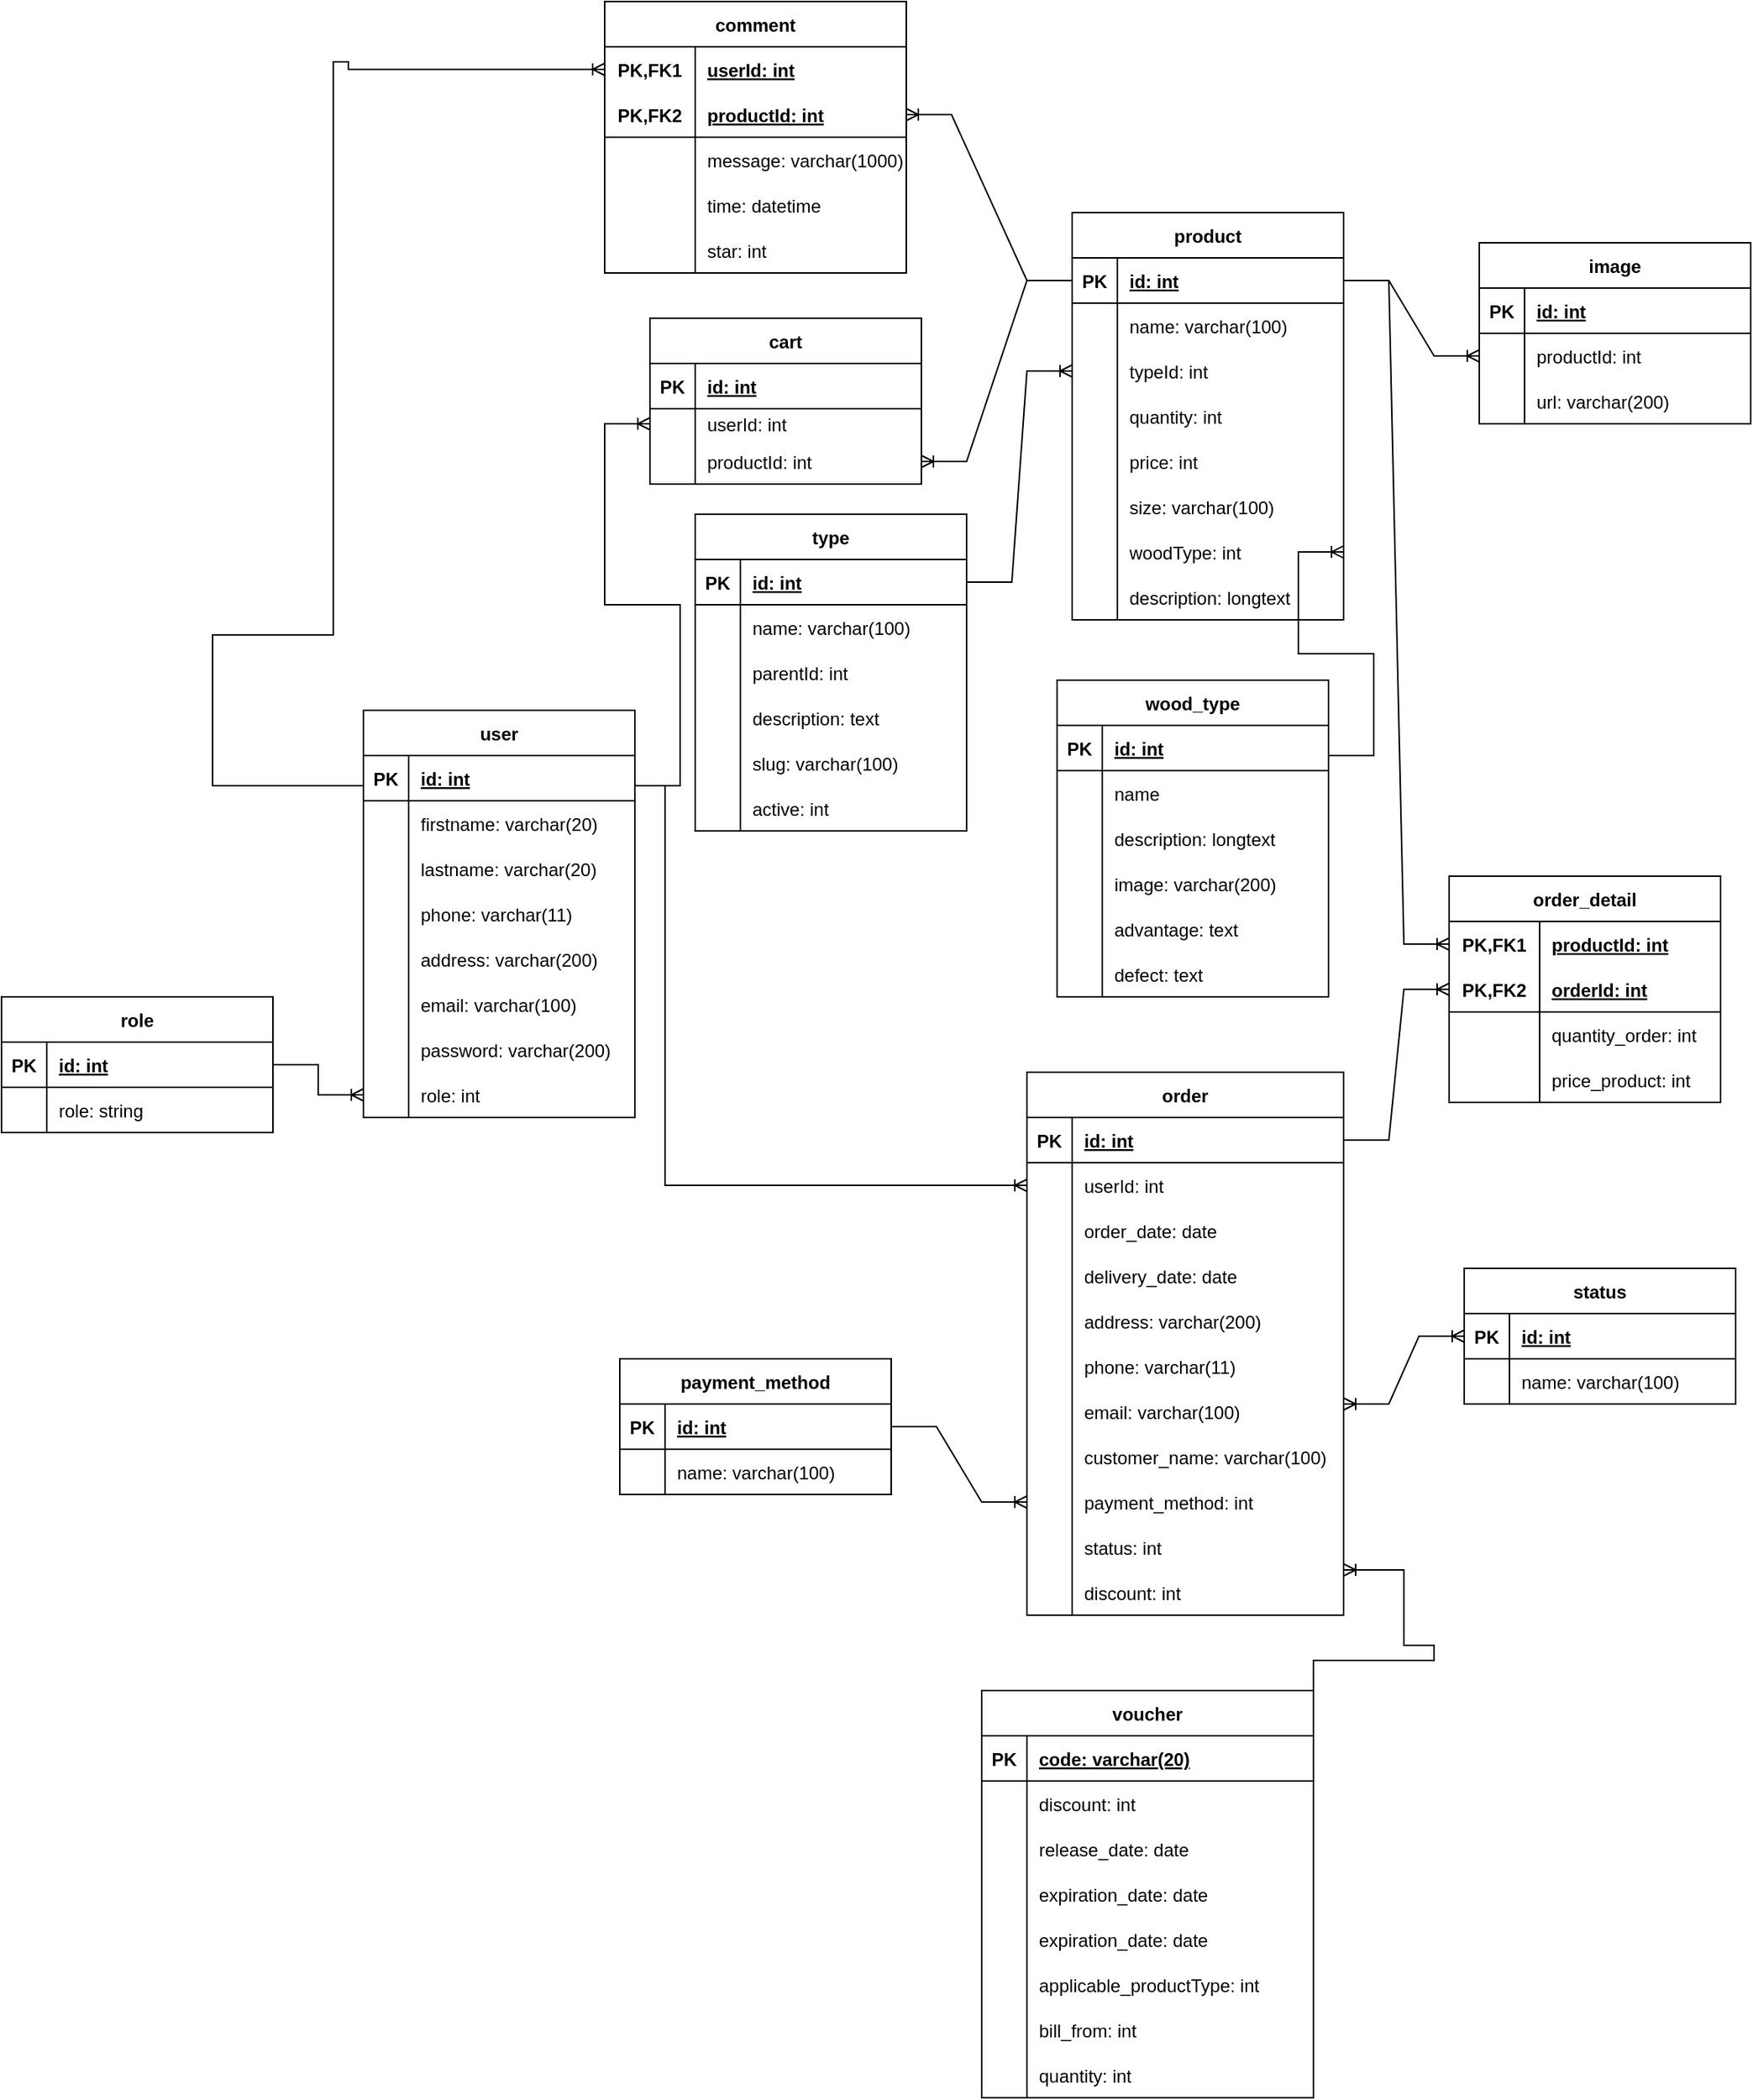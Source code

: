 <mxfile version="21.0.6" type="device"><diagram id="R2lEEEUBdFMjLlhIrx00" name="Page-1"><mxGraphModel dx="2140" dy="1648" grid="1" gridSize="10" guides="1" tooltips="1" connect="1" arrows="1" fold="1" page="1" pageScale="1" pageWidth="850" pageHeight="1100" math="0" shadow="0" extFonts="Permanent Marker^https://fonts.googleapis.com/css?family=Permanent+Marker"><root><mxCell id="0"/><mxCell id="1" parent="0"/><mxCell id="9HlwL4cCfbYMPj2jL02L-39" value="product" style="shape=table;startSize=30;container=1;collapsible=1;childLayout=tableLayout;fixedRows=1;rowLines=0;fontStyle=1;align=center;resizeLast=1;" parent="1" vertex="1"><mxGeometry x="370" y="-170" width="180" height="270" as="geometry"/></mxCell><mxCell id="9HlwL4cCfbYMPj2jL02L-40" value="" style="shape=tableRow;horizontal=0;startSize=0;swimlaneHead=0;swimlaneBody=0;fillColor=none;collapsible=0;dropTarget=0;points=[[0,0.5],[1,0.5]];portConstraint=eastwest;top=0;left=0;right=0;bottom=1;" parent="9HlwL4cCfbYMPj2jL02L-39" vertex="1"><mxGeometry y="30" width="180" height="30" as="geometry"/></mxCell><mxCell id="9HlwL4cCfbYMPj2jL02L-41" value="PK" style="shape=partialRectangle;connectable=0;fillColor=none;top=0;left=0;bottom=0;right=0;fontStyle=1;overflow=hidden;" parent="9HlwL4cCfbYMPj2jL02L-40" vertex="1"><mxGeometry width="30" height="30" as="geometry"><mxRectangle width="30" height="30" as="alternateBounds"/></mxGeometry></mxCell><mxCell id="9HlwL4cCfbYMPj2jL02L-42" value="id: int" style="shape=partialRectangle;connectable=0;fillColor=none;top=0;left=0;bottom=0;right=0;align=left;spacingLeft=6;fontStyle=5;overflow=hidden;" parent="9HlwL4cCfbYMPj2jL02L-40" vertex="1"><mxGeometry x="30" width="150" height="30" as="geometry"><mxRectangle width="150" height="30" as="alternateBounds"/></mxGeometry></mxCell><mxCell id="9HlwL4cCfbYMPj2jL02L-43" value="" style="shape=tableRow;horizontal=0;startSize=0;swimlaneHead=0;swimlaneBody=0;fillColor=none;collapsible=0;dropTarget=0;points=[[0,0.5],[1,0.5]];portConstraint=eastwest;top=0;left=0;right=0;bottom=0;" parent="9HlwL4cCfbYMPj2jL02L-39" vertex="1"><mxGeometry y="60" width="180" height="30" as="geometry"/></mxCell><mxCell id="9HlwL4cCfbYMPj2jL02L-44" value="" style="shape=partialRectangle;connectable=0;fillColor=none;top=0;left=0;bottom=0;right=0;editable=1;overflow=hidden;" parent="9HlwL4cCfbYMPj2jL02L-43" vertex="1"><mxGeometry width="30" height="30" as="geometry"><mxRectangle width="30" height="30" as="alternateBounds"/></mxGeometry></mxCell><mxCell id="9HlwL4cCfbYMPj2jL02L-45" value="name: varchar(100)" style="shape=partialRectangle;connectable=0;fillColor=none;top=0;left=0;bottom=0;right=0;align=left;spacingLeft=6;overflow=hidden;" parent="9HlwL4cCfbYMPj2jL02L-43" vertex="1"><mxGeometry x="30" width="150" height="30" as="geometry"><mxRectangle width="150" height="30" as="alternateBounds"/></mxGeometry></mxCell><mxCell id="9HlwL4cCfbYMPj2jL02L-46" value="" style="shape=tableRow;horizontal=0;startSize=0;swimlaneHead=0;swimlaneBody=0;fillColor=none;collapsible=0;dropTarget=0;points=[[0,0.5],[1,0.5]];portConstraint=eastwest;top=0;left=0;right=0;bottom=0;" parent="9HlwL4cCfbYMPj2jL02L-39" vertex="1"><mxGeometry y="90" width="180" height="30" as="geometry"/></mxCell><mxCell id="9HlwL4cCfbYMPj2jL02L-47" value="" style="shape=partialRectangle;connectable=0;fillColor=none;top=0;left=0;bottom=0;right=0;editable=1;overflow=hidden;" parent="9HlwL4cCfbYMPj2jL02L-46" vertex="1"><mxGeometry width="30" height="30" as="geometry"><mxRectangle width="30" height="30" as="alternateBounds"/></mxGeometry></mxCell><mxCell id="9HlwL4cCfbYMPj2jL02L-48" value="typeId: int" style="shape=partialRectangle;connectable=0;fillColor=none;top=0;left=0;bottom=0;right=0;align=left;spacingLeft=6;overflow=hidden;" parent="9HlwL4cCfbYMPj2jL02L-46" vertex="1"><mxGeometry x="30" width="150" height="30" as="geometry"><mxRectangle width="150" height="30" as="alternateBounds"/></mxGeometry></mxCell><mxCell id="9HlwL4cCfbYMPj2jL02L-49" value="" style="shape=tableRow;horizontal=0;startSize=0;swimlaneHead=0;swimlaneBody=0;fillColor=none;collapsible=0;dropTarget=0;points=[[0,0.5],[1,0.5]];portConstraint=eastwest;top=0;left=0;right=0;bottom=0;" parent="9HlwL4cCfbYMPj2jL02L-39" vertex="1"><mxGeometry y="120" width="180" height="30" as="geometry"/></mxCell><mxCell id="9HlwL4cCfbYMPj2jL02L-50" value="" style="shape=partialRectangle;connectable=0;fillColor=none;top=0;left=0;bottom=0;right=0;editable=1;overflow=hidden;" parent="9HlwL4cCfbYMPj2jL02L-49" vertex="1"><mxGeometry width="30" height="30" as="geometry"><mxRectangle width="30" height="30" as="alternateBounds"/></mxGeometry></mxCell><mxCell id="9HlwL4cCfbYMPj2jL02L-51" value="quantity: int" style="shape=partialRectangle;connectable=0;fillColor=none;top=0;left=0;bottom=0;right=0;align=left;spacingLeft=6;overflow=hidden;" parent="9HlwL4cCfbYMPj2jL02L-49" vertex="1"><mxGeometry x="30" width="150" height="30" as="geometry"><mxRectangle width="150" height="30" as="alternateBounds"/></mxGeometry></mxCell><mxCell id="9HlwL4cCfbYMPj2jL02L-53" value="" style="shape=tableRow;horizontal=0;startSize=0;swimlaneHead=0;swimlaneBody=0;fillColor=none;collapsible=0;dropTarget=0;points=[[0,0.5],[1,0.5]];portConstraint=eastwest;top=0;left=0;right=0;bottom=0;" parent="9HlwL4cCfbYMPj2jL02L-39" vertex="1"><mxGeometry y="150" width="180" height="30" as="geometry"/></mxCell><mxCell id="9HlwL4cCfbYMPj2jL02L-54" value="" style="shape=partialRectangle;connectable=0;fillColor=none;top=0;left=0;bottom=0;right=0;editable=1;overflow=hidden;" parent="9HlwL4cCfbYMPj2jL02L-53" vertex="1"><mxGeometry width="30" height="30" as="geometry"><mxRectangle width="30" height="30" as="alternateBounds"/></mxGeometry></mxCell><mxCell id="9HlwL4cCfbYMPj2jL02L-55" value="price: int" style="shape=partialRectangle;connectable=0;fillColor=none;top=0;left=0;bottom=0;right=0;align=left;spacingLeft=6;overflow=hidden;" parent="9HlwL4cCfbYMPj2jL02L-53" vertex="1"><mxGeometry x="30" width="150" height="30" as="geometry"><mxRectangle width="150" height="30" as="alternateBounds"/></mxGeometry></mxCell><mxCell id="9HlwL4cCfbYMPj2jL02L-57" value="" style="shape=tableRow;horizontal=0;startSize=0;swimlaneHead=0;swimlaneBody=0;fillColor=none;collapsible=0;dropTarget=0;points=[[0,0.5],[1,0.5]];portConstraint=eastwest;top=0;left=0;right=0;bottom=0;" parent="9HlwL4cCfbYMPj2jL02L-39" vertex="1"><mxGeometry y="180" width="180" height="30" as="geometry"/></mxCell><mxCell id="9HlwL4cCfbYMPj2jL02L-58" value="" style="shape=partialRectangle;connectable=0;fillColor=none;top=0;left=0;bottom=0;right=0;editable=1;overflow=hidden;" parent="9HlwL4cCfbYMPj2jL02L-57" vertex="1"><mxGeometry width="30" height="30" as="geometry"><mxRectangle width="30" height="30" as="alternateBounds"/></mxGeometry></mxCell><mxCell id="9HlwL4cCfbYMPj2jL02L-59" value="size: varchar(100)" style="shape=partialRectangle;connectable=0;fillColor=none;top=0;left=0;bottom=0;right=0;align=left;spacingLeft=6;overflow=hidden;" parent="9HlwL4cCfbYMPj2jL02L-57" vertex="1"><mxGeometry x="30" width="150" height="30" as="geometry"><mxRectangle width="150" height="30" as="alternateBounds"/></mxGeometry></mxCell><mxCell id="DyZHAPI6JJ1fmn2J3S_Y-50" value="" style="shape=tableRow;horizontal=0;startSize=0;swimlaneHead=0;swimlaneBody=0;fillColor=none;collapsible=0;dropTarget=0;points=[[0,0.5],[1,0.5]];portConstraint=eastwest;top=0;left=0;right=0;bottom=0;" parent="9HlwL4cCfbYMPj2jL02L-39" vertex="1"><mxGeometry y="210" width="180" height="30" as="geometry"/></mxCell><mxCell id="DyZHAPI6JJ1fmn2J3S_Y-51" value="" style="shape=partialRectangle;connectable=0;fillColor=none;top=0;left=0;bottom=0;right=0;editable=1;overflow=hidden;" parent="DyZHAPI6JJ1fmn2J3S_Y-50" vertex="1"><mxGeometry width="30" height="30" as="geometry"><mxRectangle width="30" height="30" as="alternateBounds"/></mxGeometry></mxCell><mxCell id="DyZHAPI6JJ1fmn2J3S_Y-52" value="woodType: int" style="shape=partialRectangle;connectable=0;fillColor=none;top=0;left=0;bottom=0;right=0;align=left;spacingLeft=6;overflow=hidden;" parent="DyZHAPI6JJ1fmn2J3S_Y-50" vertex="1"><mxGeometry x="30" width="150" height="30" as="geometry"><mxRectangle width="150" height="30" as="alternateBounds"/></mxGeometry></mxCell><mxCell id="DyZHAPI6JJ1fmn2J3S_Y-54" value="" style="shape=tableRow;horizontal=0;startSize=0;swimlaneHead=0;swimlaneBody=0;fillColor=none;collapsible=0;dropTarget=0;points=[[0,0.5],[1,0.5]];portConstraint=eastwest;top=0;left=0;right=0;bottom=0;" parent="9HlwL4cCfbYMPj2jL02L-39" vertex="1"><mxGeometry y="240" width="180" height="30" as="geometry"/></mxCell><mxCell id="DyZHAPI6JJ1fmn2J3S_Y-55" value="" style="shape=partialRectangle;connectable=0;fillColor=none;top=0;left=0;bottom=0;right=0;editable=1;overflow=hidden;" parent="DyZHAPI6JJ1fmn2J3S_Y-54" vertex="1"><mxGeometry width="30" height="30" as="geometry"><mxRectangle width="30" height="30" as="alternateBounds"/></mxGeometry></mxCell><mxCell id="DyZHAPI6JJ1fmn2J3S_Y-56" value="description: longtext " style="shape=partialRectangle;connectable=0;fillColor=none;top=0;left=0;bottom=0;right=0;align=left;spacingLeft=6;overflow=hidden;" parent="DyZHAPI6JJ1fmn2J3S_Y-54" vertex="1"><mxGeometry x="30" width="150" height="30" as="geometry"><mxRectangle width="150" height="30" as="alternateBounds"/></mxGeometry></mxCell><mxCell id="9HlwL4cCfbYMPj2jL02L-73" value="image" style="shape=table;startSize=30;container=1;collapsible=1;childLayout=tableLayout;fixedRows=1;rowLines=0;fontStyle=1;align=center;resizeLast=1;" parent="1" vertex="1"><mxGeometry x="640" y="-150" width="180" height="120" as="geometry"/></mxCell><mxCell id="9HlwL4cCfbYMPj2jL02L-74" value="" style="shape=tableRow;horizontal=0;startSize=0;swimlaneHead=0;swimlaneBody=0;fillColor=none;collapsible=0;dropTarget=0;points=[[0,0.5],[1,0.5]];portConstraint=eastwest;top=0;left=0;right=0;bottom=1;" parent="9HlwL4cCfbYMPj2jL02L-73" vertex="1"><mxGeometry y="30" width="180" height="30" as="geometry"/></mxCell><mxCell id="9HlwL4cCfbYMPj2jL02L-75" value="PK" style="shape=partialRectangle;connectable=0;fillColor=none;top=0;left=0;bottom=0;right=0;fontStyle=1;overflow=hidden;" parent="9HlwL4cCfbYMPj2jL02L-74" vertex="1"><mxGeometry width="30" height="30" as="geometry"><mxRectangle width="30" height="30" as="alternateBounds"/></mxGeometry></mxCell><mxCell id="9HlwL4cCfbYMPj2jL02L-76" value="id: int" style="shape=partialRectangle;connectable=0;fillColor=none;top=0;left=0;bottom=0;right=0;align=left;spacingLeft=6;fontStyle=5;overflow=hidden;" parent="9HlwL4cCfbYMPj2jL02L-74" vertex="1"><mxGeometry x="30" width="150" height="30" as="geometry"><mxRectangle width="150" height="30" as="alternateBounds"/></mxGeometry></mxCell><mxCell id="9HlwL4cCfbYMPj2jL02L-77" value="" style="shape=tableRow;horizontal=0;startSize=0;swimlaneHead=0;swimlaneBody=0;fillColor=none;collapsible=0;dropTarget=0;points=[[0,0.5],[1,0.5]];portConstraint=eastwest;top=0;left=0;right=0;bottom=0;" parent="9HlwL4cCfbYMPj2jL02L-73" vertex="1"><mxGeometry y="60" width="180" height="30" as="geometry"/></mxCell><mxCell id="9HlwL4cCfbYMPj2jL02L-78" value="" style="shape=partialRectangle;connectable=0;fillColor=none;top=0;left=0;bottom=0;right=0;editable=1;overflow=hidden;" parent="9HlwL4cCfbYMPj2jL02L-77" vertex="1"><mxGeometry width="30" height="30" as="geometry"><mxRectangle width="30" height="30" as="alternateBounds"/></mxGeometry></mxCell><mxCell id="9HlwL4cCfbYMPj2jL02L-79" value="productId: int" style="shape=partialRectangle;connectable=0;fillColor=none;top=0;left=0;bottom=0;right=0;align=left;spacingLeft=6;overflow=hidden;" parent="9HlwL4cCfbYMPj2jL02L-77" vertex="1"><mxGeometry x="30" width="150" height="30" as="geometry"><mxRectangle width="150" height="30" as="alternateBounds"/></mxGeometry></mxCell><mxCell id="9HlwL4cCfbYMPj2jL02L-80" value="" style="shape=tableRow;horizontal=0;startSize=0;swimlaneHead=0;swimlaneBody=0;fillColor=none;collapsible=0;dropTarget=0;points=[[0,0.5],[1,0.5]];portConstraint=eastwest;top=0;left=0;right=0;bottom=0;" parent="9HlwL4cCfbYMPj2jL02L-73" vertex="1"><mxGeometry y="90" width="180" height="30" as="geometry"/></mxCell><mxCell id="9HlwL4cCfbYMPj2jL02L-81" value="" style="shape=partialRectangle;connectable=0;fillColor=none;top=0;left=0;bottom=0;right=0;editable=1;overflow=hidden;" parent="9HlwL4cCfbYMPj2jL02L-80" vertex="1"><mxGeometry width="30" height="30" as="geometry"><mxRectangle width="30" height="30" as="alternateBounds"/></mxGeometry></mxCell><mxCell id="9HlwL4cCfbYMPj2jL02L-82" value="url: varchar(200)" style="shape=partialRectangle;connectable=0;fillColor=none;top=0;left=0;bottom=0;right=0;align=left;spacingLeft=6;overflow=hidden;" parent="9HlwL4cCfbYMPj2jL02L-80" vertex="1"><mxGeometry x="30" width="150" height="30" as="geometry"><mxRectangle width="150" height="30" as="alternateBounds"/></mxGeometry></mxCell><mxCell id="9HlwL4cCfbYMPj2jL02L-99" value="order" style="shape=table;startSize=30;container=1;collapsible=1;childLayout=tableLayout;fixedRows=1;rowLines=0;fontStyle=1;align=center;resizeLast=1;" parent="1" vertex="1"><mxGeometry x="340" y="400" width="210" height="360" as="geometry"/></mxCell><mxCell id="9HlwL4cCfbYMPj2jL02L-100" value="" style="shape=tableRow;horizontal=0;startSize=0;swimlaneHead=0;swimlaneBody=0;fillColor=none;collapsible=0;dropTarget=0;points=[[0,0.5],[1,0.5]];portConstraint=eastwest;top=0;left=0;right=0;bottom=1;" parent="9HlwL4cCfbYMPj2jL02L-99" vertex="1"><mxGeometry y="30" width="210" height="30" as="geometry"/></mxCell><mxCell id="9HlwL4cCfbYMPj2jL02L-101" value="PK" style="shape=partialRectangle;connectable=0;fillColor=none;top=0;left=0;bottom=0;right=0;fontStyle=1;overflow=hidden;" parent="9HlwL4cCfbYMPj2jL02L-100" vertex="1"><mxGeometry width="30" height="30" as="geometry"><mxRectangle width="30" height="30" as="alternateBounds"/></mxGeometry></mxCell><mxCell id="9HlwL4cCfbYMPj2jL02L-102" value="id: int" style="shape=partialRectangle;connectable=0;fillColor=none;top=0;left=0;bottom=0;right=0;align=left;spacingLeft=6;fontStyle=5;overflow=hidden;" parent="9HlwL4cCfbYMPj2jL02L-100" vertex="1"><mxGeometry x="30" width="180" height="30" as="geometry"><mxRectangle width="180" height="30" as="alternateBounds"/></mxGeometry></mxCell><mxCell id="9HlwL4cCfbYMPj2jL02L-103" value="" style="shape=tableRow;horizontal=0;startSize=0;swimlaneHead=0;swimlaneBody=0;fillColor=none;collapsible=0;dropTarget=0;points=[[0,0.5],[1,0.5]];portConstraint=eastwest;top=0;left=0;right=0;bottom=0;" parent="9HlwL4cCfbYMPj2jL02L-99" vertex="1"><mxGeometry y="60" width="210" height="30" as="geometry"/></mxCell><mxCell id="9HlwL4cCfbYMPj2jL02L-104" value="" style="shape=partialRectangle;connectable=0;fillColor=none;top=0;left=0;bottom=0;right=0;editable=1;overflow=hidden;" parent="9HlwL4cCfbYMPj2jL02L-103" vertex="1"><mxGeometry width="30" height="30" as="geometry"><mxRectangle width="30" height="30" as="alternateBounds"/></mxGeometry></mxCell><mxCell id="9HlwL4cCfbYMPj2jL02L-105" value="userId: int" style="shape=partialRectangle;connectable=0;fillColor=none;top=0;left=0;bottom=0;right=0;align=left;spacingLeft=6;overflow=hidden;" parent="9HlwL4cCfbYMPj2jL02L-103" vertex="1"><mxGeometry x="30" width="180" height="30" as="geometry"><mxRectangle width="180" height="30" as="alternateBounds"/></mxGeometry></mxCell><mxCell id="9HlwL4cCfbYMPj2jL02L-106" value="" style="shape=tableRow;horizontal=0;startSize=0;swimlaneHead=0;swimlaneBody=0;fillColor=none;collapsible=0;dropTarget=0;points=[[0,0.5],[1,0.5]];portConstraint=eastwest;top=0;left=0;right=0;bottom=0;" parent="9HlwL4cCfbYMPj2jL02L-99" vertex="1"><mxGeometry y="90" width="210" height="30" as="geometry"/></mxCell><mxCell id="9HlwL4cCfbYMPj2jL02L-107" value="" style="shape=partialRectangle;connectable=0;fillColor=none;top=0;left=0;bottom=0;right=0;editable=1;overflow=hidden;" parent="9HlwL4cCfbYMPj2jL02L-106" vertex="1"><mxGeometry width="30" height="30" as="geometry"><mxRectangle width="30" height="30" as="alternateBounds"/></mxGeometry></mxCell><mxCell id="9HlwL4cCfbYMPj2jL02L-108" value="order_date: date" style="shape=partialRectangle;connectable=0;fillColor=none;top=0;left=0;bottom=0;right=0;align=left;spacingLeft=6;overflow=hidden;" parent="9HlwL4cCfbYMPj2jL02L-106" vertex="1"><mxGeometry x="30" width="180" height="30" as="geometry"><mxRectangle width="180" height="30" as="alternateBounds"/></mxGeometry></mxCell><mxCell id="9HlwL4cCfbYMPj2jL02L-109" value="" style="shape=tableRow;horizontal=0;startSize=0;swimlaneHead=0;swimlaneBody=0;fillColor=none;collapsible=0;dropTarget=0;points=[[0,0.5],[1,0.5]];portConstraint=eastwest;top=0;left=0;right=0;bottom=0;" parent="9HlwL4cCfbYMPj2jL02L-99" vertex="1"><mxGeometry y="120" width="210" height="30" as="geometry"/></mxCell><mxCell id="9HlwL4cCfbYMPj2jL02L-110" value="" style="shape=partialRectangle;connectable=0;fillColor=none;top=0;left=0;bottom=0;right=0;editable=1;overflow=hidden;" parent="9HlwL4cCfbYMPj2jL02L-109" vertex="1"><mxGeometry width="30" height="30" as="geometry"><mxRectangle width="30" height="30" as="alternateBounds"/></mxGeometry></mxCell><mxCell id="9HlwL4cCfbYMPj2jL02L-111" value="delivery_date: date" style="shape=partialRectangle;connectable=0;fillColor=none;top=0;left=0;bottom=0;right=0;align=left;spacingLeft=6;overflow=hidden;" parent="9HlwL4cCfbYMPj2jL02L-109" vertex="1"><mxGeometry x="30" width="180" height="30" as="geometry"><mxRectangle width="180" height="30" as="alternateBounds"/></mxGeometry></mxCell><mxCell id="9HlwL4cCfbYMPj2jL02L-113" value="" style="shape=tableRow;horizontal=0;startSize=0;swimlaneHead=0;swimlaneBody=0;fillColor=none;collapsible=0;dropTarget=0;points=[[0,0.5],[1,0.5]];portConstraint=eastwest;top=0;left=0;right=0;bottom=0;" parent="9HlwL4cCfbYMPj2jL02L-99" vertex="1"><mxGeometry y="150" width="210" height="30" as="geometry"/></mxCell><mxCell id="9HlwL4cCfbYMPj2jL02L-114" value="" style="shape=partialRectangle;connectable=0;fillColor=none;top=0;left=0;bottom=0;right=0;editable=1;overflow=hidden;" parent="9HlwL4cCfbYMPj2jL02L-113" vertex="1"><mxGeometry width="30" height="30" as="geometry"><mxRectangle width="30" height="30" as="alternateBounds"/></mxGeometry></mxCell><mxCell id="9HlwL4cCfbYMPj2jL02L-115" value="address: varchar(200)" style="shape=partialRectangle;connectable=0;fillColor=none;top=0;left=0;bottom=0;right=0;align=left;spacingLeft=6;overflow=hidden;" parent="9HlwL4cCfbYMPj2jL02L-113" vertex="1"><mxGeometry x="30" width="180" height="30" as="geometry"><mxRectangle width="180" height="30" as="alternateBounds"/></mxGeometry></mxCell><mxCell id="9HlwL4cCfbYMPj2jL02L-117" value="" style="shape=tableRow;horizontal=0;startSize=0;swimlaneHead=0;swimlaneBody=0;fillColor=none;collapsible=0;dropTarget=0;points=[[0,0.5],[1,0.5]];portConstraint=eastwest;top=0;left=0;right=0;bottom=0;" parent="9HlwL4cCfbYMPj2jL02L-99" vertex="1"><mxGeometry y="180" width="210" height="30" as="geometry"/></mxCell><mxCell id="9HlwL4cCfbYMPj2jL02L-118" value="" style="shape=partialRectangle;connectable=0;fillColor=none;top=0;left=0;bottom=0;right=0;editable=1;overflow=hidden;" parent="9HlwL4cCfbYMPj2jL02L-117" vertex="1"><mxGeometry width="30" height="30" as="geometry"><mxRectangle width="30" height="30" as="alternateBounds"/></mxGeometry></mxCell><mxCell id="9HlwL4cCfbYMPj2jL02L-119" value="phone: varchar(11)" style="shape=partialRectangle;connectable=0;fillColor=none;top=0;left=0;bottom=0;right=0;align=left;spacingLeft=6;overflow=hidden;" parent="9HlwL4cCfbYMPj2jL02L-117" vertex="1"><mxGeometry x="30" width="180" height="30" as="geometry"><mxRectangle width="180" height="30" as="alternateBounds"/></mxGeometry></mxCell><mxCell id="9HlwL4cCfbYMPj2jL02L-125" value="" style="shape=tableRow;horizontal=0;startSize=0;swimlaneHead=0;swimlaneBody=0;fillColor=none;collapsible=0;dropTarget=0;points=[[0,0.5],[1,0.5]];portConstraint=eastwest;top=0;left=0;right=0;bottom=0;" parent="9HlwL4cCfbYMPj2jL02L-99" vertex="1"><mxGeometry y="210" width="210" height="30" as="geometry"/></mxCell><mxCell id="9HlwL4cCfbYMPj2jL02L-126" value="" style="shape=partialRectangle;connectable=0;fillColor=none;top=0;left=0;bottom=0;right=0;editable=1;overflow=hidden;" parent="9HlwL4cCfbYMPj2jL02L-125" vertex="1"><mxGeometry width="30" height="30" as="geometry"><mxRectangle width="30" height="30" as="alternateBounds"/></mxGeometry></mxCell><mxCell id="9HlwL4cCfbYMPj2jL02L-127" value="email: varchar(100)" style="shape=partialRectangle;connectable=0;fillColor=none;top=0;left=0;bottom=0;right=0;align=left;spacingLeft=6;overflow=hidden;" parent="9HlwL4cCfbYMPj2jL02L-125" vertex="1"><mxGeometry x="30" width="180" height="30" as="geometry"><mxRectangle width="180" height="30" as="alternateBounds"/></mxGeometry></mxCell><mxCell id="9HlwL4cCfbYMPj2jL02L-129" value="" style="shape=tableRow;horizontal=0;startSize=0;swimlaneHead=0;swimlaneBody=0;fillColor=none;collapsible=0;dropTarget=0;points=[[0,0.5],[1,0.5]];portConstraint=eastwest;top=0;left=0;right=0;bottom=0;" parent="9HlwL4cCfbYMPj2jL02L-99" vertex="1"><mxGeometry y="240" width="210" height="30" as="geometry"/></mxCell><mxCell id="9HlwL4cCfbYMPj2jL02L-130" value="" style="shape=partialRectangle;connectable=0;fillColor=none;top=0;left=0;bottom=0;right=0;editable=1;overflow=hidden;" parent="9HlwL4cCfbYMPj2jL02L-129" vertex="1"><mxGeometry width="30" height="30" as="geometry"><mxRectangle width="30" height="30" as="alternateBounds"/></mxGeometry></mxCell><mxCell id="9HlwL4cCfbYMPj2jL02L-131" value="customer_name: varchar(100)" style="shape=partialRectangle;connectable=0;fillColor=none;top=0;left=0;bottom=0;right=0;align=left;spacingLeft=6;overflow=hidden;" parent="9HlwL4cCfbYMPj2jL02L-129" vertex="1"><mxGeometry x="30" width="180" height="30" as="geometry"><mxRectangle width="180" height="30" as="alternateBounds"/></mxGeometry></mxCell><mxCell id="9HlwL4cCfbYMPj2jL02L-133" value="" style="shape=tableRow;horizontal=0;startSize=0;swimlaneHead=0;swimlaneBody=0;fillColor=none;collapsible=0;dropTarget=0;points=[[0,0.5],[1,0.5]];portConstraint=eastwest;top=0;left=0;right=0;bottom=0;" parent="9HlwL4cCfbYMPj2jL02L-99" vertex="1"><mxGeometry y="270" width="210" height="30" as="geometry"/></mxCell><mxCell id="9HlwL4cCfbYMPj2jL02L-134" value="" style="shape=partialRectangle;connectable=0;fillColor=none;top=0;left=0;bottom=0;right=0;editable=1;overflow=hidden;" parent="9HlwL4cCfbYMPj2jL02L-133" vertex="1"><mxGeometry width="30" height="30" as="geometry"><mxRectangle width="30" height="30" as="alternateBounds"/></mxGeometry></mxCell><mxCell id="9HlwL4cCfbYMPj2jL02L-135" value="payment_method: int" style="shape=partialRectangle;connectable=0;fillColor=none;top=0;left=0;bottom=0;right=0;align=left;spacingLeft=6;overflow=hidden;" parent="9HlwL4cCfbYMPj2jL02L-133" vertex="1"><mxGeometry x="30" width="180" height="30" as="geometry"><mxRectangle width="180" height="30" as="alternateBounds"/></mxGeometry></mxCell><mxCell id="9HlwL4cCfbYMPj2jL02L-193" value="" style="shape=tableRow;horizontal=0;startSize=0;swimlaneHead=0;swimlaneBody=0;fillColor=none;collapsible=0;dropTarget=0;points=[[0,0.5],[1,0.5]];portConstraint=eastwest;top=0;left=0;right=0;bottom=0;" parent="9HlwL4cCfbYMPj2jL02L-99" vertex="1"><mxGeometry y="300" width="210" height="30" as="geometry"/></mxCell><mxCell id="9HlwL4cCfbYMPj2jL02L-194" value="" style="shape=partialRectangle;connectable=0;fillColor=none;top=0;left=0;bottom=0;right=0;editable=1;overflow=hidden;" parent="9HlwL4cCfbYMPj2jL02L-193" vertex="1"><mxGeometry width="30" height="30" as="geometry"><mxRectangle width="30" height="30" as="alternateBounds"/></mxGeometry></mxCell><mxCell id="9HlwL4cCfbYMPj2jL02L-195" value="status: int" style="shape=partialRectangle;connectable=0;fillColor=none;top=0;left=0;bottom=0;right=0;align=left;spacingLeft=6;overflow=hidden;" parent="9HlwL4cCfbYMPj2jL02L-193" vertex="1"><mxGeometry x="30" width="180" height="30" as="geometry"><mxRectangle width="180" height="30" as="alternateBounds"/></mxGeometry></mxCell><mxCell id="9HlwL4cCfbYMPj2jL02L-278" value="" style="shape=tableRow;horizontal=0;startSize=0;swimlaneHead=0;swimlaneBody=0;fillColor=none;collapsible=0;dropTarget=0;points=[[0,0.5],[1,0.5]];portConstraint=eastwest;top=0;left=0;right=0;bottom=0;" parent="9HlwL4cCfbYMPj2jL02L-99" vertex="1"><mxGeometry y="330" width="210" height="30" as="geometry"/></mxCell><mxCell id="9HlwL4cCfbYMPj2jL02L-279" value="" style="shape=partialRectangle;connectable=0;fillColor=none;top=0;left=0;bottom=0;right=0;editable=1;overflow=hidden;" parent="9HlwL4cCfbYMPj2jL02L-278" vertex="1"><mxGeometry width="30" height="30" as="geometry"><mxRectangle width="30" height="30" as="alternateBounds"/></mxGeometry></mxCell><mxCell id="9HlwL4cCfbYMPj2jL02L-280" value="discount: int" style="shape=partialRectangle;connectable=0;fillColor=none;top=0;left=0;bottom=0;right=0;align=left;spacingLeft=6;overflow=hidden;" parent="9HlwL4cCfbYMPj2jL02L-278" vertex="1"><mxGeometry x="30" width="180" height="30" as="geometry"><mxRectangle width="180" height="30" as="alternateBounds"/></mxGeometry></mxCell><mxCell id="9HlwL4cCfbYMPj2jL02L-149" value="order_detail" style="shape=table;startSize=30;container=1;collapsible=1;childLayout=tableLayout;fixedRows=1;rowLines=0;fontStyle=1;align=center;resizeLast=1;" parent="1" vertex="1"><mxGeometry x="620" y="270" width="180" height="150" as="geometry"/></mxCell><mxCell id="9HlwL4cCfbYMPj2jL02L-150" value="" style="shape=tableRow;horizontal=0;startSize=0;swimlaneHead=0;swimlaneBody=0;fillColor=none;collapsible=0;dropTarget=0;points=[[0,0.5],[1,0.5]];portConstraint=eastwest;top=0;left=0;right=0;bottom=0;" parent="9HlwL4cCfbYMPj2jL02L-149" vertex="1"><mxGeometry y="30" width="180" height="30" as="geometry"/></mxCell><mxCell id="9HlwL4cCfbYMPj2jL02L-151" value="PK,FK1" style="shape=partialRectangle;connectable=0;fillColor=none;top=0;left=0;bottom=0;right=0;fontStyle=1;overflow=hidden;" parent="9HlwL4cCfbYMPj2jL02L-150" vertex="1"><mxGeometry width="60" height="30" as="geometry"><mxRectangle width="60" height="30" as="alternateBounds"/></mxGeometry></mxCell><mxCell id="9HlwL4cCfbYMPj2jL02L-152" value="productId: int" style="shape=partialRectangle;connectable=0;fillColor=none;top=0;left=0;bottom=0;right=0;align=left;spacingLeft=6;fontStyle=5;overflow=hidden;" parent="9HlwL4cCfbYMPj2jL02L-150" vertex="1"><mxGeometry x="60" width="120" height="30" as="geometry"><mxRectangle width="120" height="30" as="alternateBounds"/></mxGeometry></mxCell><mxCell id="9HlwL4cCfbYMPj2jL02L-153" value="" style="shape=tableRow;horizontal=0;startSize=0;swimlaneHead=0;swimlaneBody=0;fillColor=none;collapsible=0;dropTarget=0;points=[[0,0.5],[1,0.5]];portConstraint=eastwest;top=0;left=0;right=0;bottom=1;" parent="9HlwL4cCfbYMPj2jL02L-149" vertex="1"><mxGeometry y="60" width="180" height="30" as="geometry"/></mxCell><mxCell id="9HlwL4cCfbYMPj2jL02L-154" value="PK,FK2" style="shape=partialRectangle;connectable=0;fillColor=none;top=0;left=0;bottom=0;right=0;fontStyle=1;overflow=hidden;" parent="9HlwL4cCfbYMPj2jL02L-153" vertex="1"><mxGeometry width="60" height="30" as="geometry"><mxRectangle width="60" height="30" as="alternateBounds"/></mxGeometry></mxCell><mxCell id="9HlwL4cCfbYMPj2jL02L-155" value="orderId: int" style="shape=partialRectangle;connectable=0;fillColor=none;top=0;left=0;bottom=0;right=0;align=left;spacingLeft=6;fontStyle=5;overflow=hidden;" parent="9HlwL4cCfbYMPj2jL02L-153" vertex="1"><mxGeometry x="60" width="120" height="30" as="geometry"><mxRectangle width="120" height="30" as="alternateBounds"/></mxGeometry></mxCell><mxCell id="9HlwL4cCfbYMPj2jL02L-156" value="" style="shape=tableRow;horizontal=0;startSize=0;swimlaneHead=0;swimlaneBody=0;fillColor=none;collapsible=0;dropTarget=0;points=[[0,0.5],[1,0.5]];portConstraint=eastwest;top=0;left=0;right=0;bottom=0;" parent="9HlwL4cCfbYMPj2jL02L-149" vertex="1"><mxGeometry y="90" width="180" height="30" as="geometry"/></mxCell><mxCell id="9HlwL4cCfbYMPj2jL02L-157" value="" style="shape=partialRectangle;connectable=0;fillColor=none;top=0;left=0;bottom=0;right=0;editable=1;overflow=hidden;" parent="9HlwL4cCfbYMPj2jL02L-156" vertex="1"><mxGeometry width="60" height="30" as="geometry"><mxRectangle width="60" height="30" as="alternateBounds"/></mxGeometry></mxCell><mxCell id="9HlwL4cCfbYMPj2jL02L-158" value="quantity_order: int" style="shape=partialRectangle;connectable=0;fillColor=none;top=0;left=0;bottom=0;right=0;align=left;spacingLeft=6;overflow=hidden;" parent="9HlwL4cCfbYMPj2jL02L-156" vertex="1"><mxGeometry x="60" width="120" height="30" as="geometry"><mxRectangle width="120" height="30" as="alternateBounds"/></mxGeometry></mxCell><mxCell id="9HlwL4cCfbYMPj2jL02L-159" value="" style="shape=tableRow;horizontal=0;startSize=0;swimlaneHead=0;swimlaneBody=0;fillColor=none;collapsible=0;dropTarget=0;points=[[0,0.5],[1,0.5]];portConstraint=eastwest;top=0;left=0;right=0;bottom=0;" parent="9HlwL4cCfbYMPj2jL02L-149" vertex="1"><mxGeometry y="120" width="180" height="30" as="geometry"/></mxCell><mxCell id="9HlwL4cCfbYMPj2jL02L-160" value="" style="shape=partialRectangle;connectable=0;fillColor=none;top=0;left=0;bottom=0;right=0;editable=1;overflow=hidden;" parent="9HlwL4cCfbYMPj2jL02L-159" vertex="1"><mxGeometry width="60" height="30" as="geometry"><mxRectangle width="60" height="30" as="alternateBounds"/></mxGeometry></mxCell><mxCell id="9HlwL4cCfbYMPj2jL02L-161" value="price_product: int" style="shape=partialRectangle;connectable=0;fillColor=none;top=0;left=0;bottom=0;right=0;align=left;spacingLeft=6;overflow=hidden;" parent="9HlwL4cCfbYMPj2jL02L-159" vertex="1"><mxGeometry x="60" width="120" height="30" as="geometry"><mxRectangle width="120" height="30" as="alternateBounds"/></mxGeometry></mxCell><mxCell id="9HlwL4cCfbYMPj2jL02L-162" value="payment_method" style="shape=table;startSize=30;container=1;collapsible=1;childLayout=tableLayout;fixedRows=1;rowLines=0;fontStyle=1;align=center;resizeLast=1;" parent="1" vertex="1"><mxGeometry x="70" y="590" width="180" height="90" as="geometry"/></mxCell><mxCell id="9HlwL4cCfbYMPj2jL02L-163" value="" style="shape=tableRow;horizontal=0;startSize=0;swimlaneHead=0;swimlaneBody=0;fillColor=none;collapsible=0;dropTarget=0;points=[[0,0.5],[1,0.5]];portConstraint=eastwest;top=0;left=0;right=0;bottom=1;" parent="9HlwL4cCfbYMPj2jL02L-162" vertex="1"><mxGeometry y="30" width="180" height="30" as="geometry"/></mxCell><mxCell id="9HlwL4cCfbYMPj2jL02L-164" value="PK" style="shape=partialRectangle;connectable=0;fillColor=none;top=0;left=0;bottom=0;right=0;fontStyle=1;overflow=hidden;" parent="9HlwL4cCfbYMPj2jL02L-163" vertex="1"><mxGeometry width="30" height="30" as="geometry"><mxRectangle width="30" height="30" as="alternateBounds"/></mxGeometry></mxCell><mxCell id="9HlwL4cCfbYMPj2jL02L-165" value="id: int" style="shape=partialRectangle;connectable=0;fillColor=none;top=0;left=0;bottom=0;right=0;align=left;spacingLeft=6;fontStyle=5;overflow=hidden;" parent="9HlwL4cCfbYMPj2jL02L-163" vertex="1"><mxGeometry x="30" width="150" height="30" as="geometry"><mxRectangle width="150" height="30" as="alternateBounds"/></mxGeometry></mxCell><mxCell id="9HlwL4cCfbYMPj2jL02L-166" value="" style="shape=tableRow;horizontal=0;startSize=0;swimlaneHead=0;swimlaneBody=0;fillColor=none;collapsible=0;dropTarget=0;points=[[0,0.5],[1,0.5]];portConstraint=eastwest;top=0;left=0;right=0;bottom=0;" parent="9HlwL4cCfbYMPj2jL02L-162" vertex="1"><mxGeometry y="60" width="180" height="30" as="geometry"/></mxCell><mxCell id="9HlwL4cCfbYMPj2jL02L-167" value="" style="shape=partialRectangle;connectable=0;fillColor=none;top=0;left=0;bottom=0;right=0;editable=1;overflow=hidden;" parent="9HlwL4cCfbYMPj2jL02L-166" vertex="1"><mxGeometry width="30" height="30" as="geometry"><mxRectangle width="30" height="30" as="alternateBounds"/></mxGeometry></mxCell><mxCell id="9HlwL4cCfbYMPj2jL02L-168" value="name: varchar(100) " style="shape=partialRectangle;connectable=0;fillColor=none;top=0;left=0;bottom=0;right=0;align=left;spacingLeft=6;overflow=hidden;" parent="9HlwL4cCfbYMPj2jL02L-166" vertex="1"><mxGeometry x="30" width="150" height="30" as="geometry"><mxRectangle width="150" height="30" as="alternateBounds"/></mxGeometry></mxCell><mxCell id="9HlwL4cCfbYMPj2jL02L-175" value="cart" style="shape=table;startSize=30;container=1;collapsible=1;childLayout=tableLayout;fixedRows=1;rowLines=0;fontStyle=1;align=center;resizeLast=1;" parent="1" vertex="1"><mxGeometry x="90" y="-100" width="180" height="110" as="geometry"/></mxCell><mxCell id="9HlwL4cCfbYMPj2jL02L-176" value="" style="shape=tableRow;horizontal=0;startSize=0;swimlaneHead=0;swimlaneBody=0;fillColor=none;collapsible=0;dropTarget=0;points=[[0,0.5],[1,0.5]];portConstraint=eastwest;top=0;left=0;right=0;bottom=1;" parent="9HlwL4cCfbYMPj2jL02L-175" vertex="1"><mxGeometry y="30" width="180" height="30" as="geometry"/></mxCell><mxCell id="9HlwL4cCfbYMPj2jL02L-177" value="PK" style="shape=partialRectangle;connectable=0;fillColor=none;top=0;left=0;bottom=0;right=0;fontStyle=1;overflow=hidden;" parent="9HlwL4cCfbYMPj2jL02L-176" vertex="1"><mxGeometry width="30" height="30" as="geometry"><mxRectangle width="30" height="30" as="alternateBounds"/></mxGeometry></mxCell><mxCell id="9HlwL4cCfbYMPj2jL02L-178" value="id: int" style="shape=partialRectangle;connectable=0;fillColor=none;top=0;left=0;bottom=0;right=0;align=left;spacingLeft=6;fontStyle=5;overflow=hidden;" parent="9HlwL4cCfbYMPj2jL02L-176" vertex="1"><mxGeometry x="30" width="150" height="30" as="geometry"><mxRectangle width="150" height="30" as="alternateBounds"/></mxGeometry></mxCell><mxCell id="9HlwL4cCfbYMPj2jL02L-179" value="" style="shape=tableRow;horizontal=0;startSize=0;swimlaneHead=0;swimlaneBody=0;fillColor=none;collapsible=0;dropTarget=0;points=[[0,0.5],[1,0.5]];portConstraint=eastwest;top=0;left=0;right=0;bottom=0;" parent="9HlwL4cCfbYMPj2jL02L-175" vertex="1"><mxGeometry y="60" width="180" height="20" as="geometry"/></mxCell><mxCell id="9HlwL4cCfbYMPj2jL02L-180" value="" style="shape=partialRectangle;connectable=0;fillColor=none;top=0;left=0;bottom=0;right=0;editable=1;overflow=hidden;" parent="9HlwL4cCfbYMPj2jL02L-179" vertex="1"><mxGeometry width="30" height="20" as="geometry"><mxRectangle width="30" height="20" as="alternateBounds"/></mxGeometry></mxCell><mxCell id="9HlwL4cCfbYMPj2jL02L-181" value="userId: int" style="shape=partialRectangle;connectable=0;fillColor=none;top=0;left=0;bottom=0;right=0;align=left;spacingLeft=6;overflow=hidden;" parent="9HlwL4cCfbYMPj2jL02L-179" vertex="1"><mxGeometry x="30" width="150" height="20" as="geometry"><mxRectangle width="150" height="20" as="alternateBounds"/></mxGeometry></mxCell><mxCell id="9HlwL4cCfbYMPj2jL02L-182" value="" style="shape=tableRow;horizontal=0;startSize=0;swimlaneHead=0;swimlaneBody=0;fillColor=none;collapsible=0;dropTarget=0;points=[[0,0.5],[1,0.5]];portConstraint=eastwest;top=0;left=0;right=0;bottom=0;" parent="9HlwL4cCfbYMPj2jL02L-175" vertex="1"><mxGeometry y="80" width="180" height="30" as="geometry"/></mxCell><mxCell id="9HlwL4cCfbYMPj2jL02L-183" value="" style="shape=partialRectangle;connectable=0;fillColor=none;top=0;left=0;bottom=0;right=0;editable=1;overflow=hidden;" parent="9HlwL4cCfbYMPj2jL02L-182" vertex="1"><mxGeometry width="30" height="30" as="geometry"><mxRectangle width="30" height="30" as="alternateBounds"/></mxGeometry></mxCell><mxCell id="9HlwL4cCfbYMPj2jL02L-184" value="productId: int" style="shape=partialRectangle;connectable=0;fillColor=none;top=0;left=0;bottom=0;right=0;align=left;spacingLeft=6;overflow=hidden;" parent="9HlwL4cCfbYMPj2jL02L-182" vertex="1"><mxGeometry x="30" width="150" height="30" as="geometry"><mxRectangle width="150" height="30" as="alternateBounds"/></mxGeometry></mxCell><mxCell id="9HlwL4cCfbYMPj2jL02L-196" value="voucher" style="shape=table;startSize=30;container=1;collapsible=1;childLayout=tableLayout;fixedRows=1;rowLines=0;fontStyle=1;align=center;resizeLast=1;" parent="1" vertex="1"><mxGeometry x="310" y="810" width="220" height="270" as="geometry"/></mxCell><mxCell id="9HlwL4cCfbYMPj2jL02L-197" value="" style="shape=tableRow;horizontal=0;startSize=0;swimlaneHead=0;swimlaneBody=0;fillColor=none;collapsible=0;dropTarget=0;points=[[0,0.5],[1,0.5]];portConstraint=eastwest;top=0;left=0;right=0;bottom=1;" parent="9HlwL4cCfbYMPj2jL02L-196" vertex="1"><mxGeometry y="30" width="220" height="30" as="geometry"/></mxCell><mxCell id="9HlwL4cCfbYMPj2jL02L-198" value="PK" style="shape=partialRectangle;connectable=0;fillColor=none;top=0;left=0;bottom=0;right=0;fontStyle=1;overflow=hidden;" parent="9HlwL4cCfbYMPj2jL02L-197" vertex="1"><mxGeometry width="30" height="30" as="geometry"><mxRectangle width="30" height="30" as="alternateBounds"/></mxGeometry></mxCell><mxCell id="9HlwL4cCfbYMPj2jL02L-199" value="code: varchar(20)" style="shape=partialRectangle;connectable=0;fillColor=none;top=0;left=0;bottom=0;right=0;align=left;spacingLeft=6;fontStyle=5;overflow=hidden;" parent="9HlwL4cCfbYMPj2jL02L-197" vertex="1"><mxGeometry x="30" width="190" height="30" as="geometry"><mxRectangle width="190" height="30" as="alternateBounds"/></mxGeometry></mxCell><mxCell id="9HlwL4cCfbYMPj2jL02L-203" value="" style="shape=tableRow;horizontal=0;startSize=0;swimlaneHead=0;swimlaneBody=0;fillColor=none;collapsible=0;dropTarget=0;points=[[0,0.5],[1,0.5]];portConstraint=eastwest;top=0;left=0;right=0;bottom=0;" parent="9HlwL4cCfbYMPj2jL02L-196" vertex="1"><mxGeometry y="60" width="220" height="30" as="geometry"/></mxCell><mxCell id="9HlwL4cCfbYMPj2jL02L-204" value="" style="shape=partialRectangle;connectable=0;fillColor=none;top=0;left=0;bottom=0;right=0;editable=1;overflow=hidden;" parent="9HlwL4cCfbYMPj2jL02L-203" vertex="1"><mxGeometry width="30" height="30" as="geometry"><mxRectangle width="30" height="30" as="alternateBounds"/></mxGeometry></mxCell><mxCell id="9HlwL4cCfbYMPj2jL02L-205" value="discount: int" style="shape=partialRectangle;connectable=0;fillColor=none;top=0;left=0;bottom=0;right=0;align=left;spacingLeft=6;overflow=hidden;" parent="9HlwL4cCfbYMPj2jL02L-203" vertex="1"><mxGeometry x="30" width="190" height="30" as="geometry"><mxRectangle width="190" height="30" as="alternateBounds"/></mxGeometry></mxCell><mxCell id="9HlwL4cCfbYMPj2jL02L-206" value="" style="shape=tableRow;horizontal=0;startSize=0;swimlaneHead=0;swimlaneBody=0;fillColor=none;collapsible=0;dropTarget=0;points=[[0,0.5],[1,0.5]];portConstraint=eastwest;top=0;left=0;right=0;bottom=0;" parent="9HlwL4cCfbYMPj2jL02L-196" vertex="1"><mxGeometry y="90" width="220" height="30" as="geometry"/></mxCell><mxCell id="9HlwL4cCfbYMPj2jL02L-207" value="" style="shape=partialRectangle;connectable=0;fillColor=none;top=0;left=0;bottom=0;right=0;editable=1;overflow=hidden;" parent="9HlwL4cCfbYMPj2jL02L-206" vertex="1"><mxGeometry width="30" height="30" as="geometry"><mxRectangle width="30" height="30" as="alternateBounds"/></mxGeometry></mxCell><mxCell id="9HlwL4cCfbYMPj2jL02L-208" value="release_date: date" style="shape=partialRectangle;connectable=0;fillColor=none;top=0;left=0;bottom=0;right=0;align=left;spacingLeft=6;overflow=hidden;" parent="9HlwL4cCfbYMPj2jL02L-206" vertex="1"><mxGeometry x="30" width="190" height="30" as="geometry"><mxRectangle width="190" height="30" as="alternateBounds"/></mxGeometry></mxCell><mxCell id="DyZHAPI6JJ1fmn2J3S_Y-84" value="" style="shape=tableRow;horizontal=0;startSize=0;swimlaneHead=0;swimlaneBody=0;fillColor=none;collapsible=0;dropTarget=0;points=[[0,0.5],[1,0.5]];portConstraint=eastwest;top=0;left=0;right=0;bottom=0;" parent="9HlwL4cCfbYMPj2jL02L-196" vertex="1"><mxGeometry y="120" width="220" height="30" as="geometry"/></mxCell><mxCell id="DyZHAPI6JJ1fmn2J3S_Y-85" value="" style="shape=partialRectangle;connectable=0;fillColor=none;top=0;left=0;bottom=0;right=0;editable=1;overflow=hidden;" parent="DyZHAPI6JJ1fmn2J3S_Y-84" vertex="1"><mxGeometry width="30" height="30" as="geometry"><mxRectangle width="30" height="30" as="alternateBounds"/></mxGeometry></mxCell><mxCell id="DyZHAPI6JJ1fmn2J3S_Y-86" value="expiration_date: date" style="shape=partialRectangle;connectable=0;fillColor=none;top=0;left=0;bottom=0;right=0;align=left;spacingLeft=6;overflow=hidden;" parent="DyZHAPI6JJ1fmn2J3S_Y-84" vertex="1"><mxGeometry x="30" width="190" height="30" as="geometry"><mxRectangle width="190" height="30" as="alternateBounds"/></mxGeometry></mxCell><mxCell id="9HlwL4cCfbYMPj2jL02L-218" value="" style="shape=tableRow;horizontal=0;startSize=0;swimlaneHead=0;swimlaneBody=0;fillColor=none;collapsible=0;dropTarget=0;points=[[0,0.5],[1,0.5]];portConstraint=eastwest;top=0;left=0;right=0;bottom=0;" parent="9HlwL4cCfbYMPj2jL02L-196" vertex="1"><mxGeometry y="150" width="220" height="30" as="geometry"/></mxCell><mxCell id="9HlwL4cCfbYMPj2jL02L-219" value="" style="shape=partialRectangle;connectable=0;fillColor=none;top=0;left=0;bottom=0;right=0;editable=1;overflow=hidden;" parent="9HlwL4cCfbYMPj2jL02L-218" vertex="1"><mxGeometry width="30" height="30" as="geometry"><mxRectangle width="30" height="30" as="alternateBounds"/></mxGeometry></mxCell><mxCell id="9HlwL4cCfbYMPj2jL02L-220" value="expiration_date: date" style="shape=partialRectangle;connectable=0;fillColor=none;top=0;left=0;bottom=0;right=0;align=left;spacingLeft=6;overflow=hidden;" parent="9HlwL4cCfbYMPj2jL02L-218" vertex="1"><mxGeometry x="30" width="190" height="30" as="geometry"><mxRectangle width="190" height="30" as="alternateBounds"/></mxGeometry></mxCell><mxCell id="DyZHAPI6JJ1fmn2J3S_Y-81" value="" style="shape=tableRow;horizontal=0;startSize=0;swimlaneHead=0;swimlaneBody=0;fillColor=none;collapsible=0;dropTarget=0;points=[[0,0.5],[1,0.5]];portConstraint=eastwest;top=0;left=0;right=0;bottom=0;" parent="9HlwL4cCfbYMPj2jL02L-196" vertex="1"><mxGeometry y="180" width="220" height="30" as="geometry"/></mxCell><mxCell id="DyZHAPI6JJ1fmn2J3S_Y-82" value="" style="shape=partialRectangle;connectable=0;fillColor=none;top=0;left=0;bottom=0;right=0;editable=1;overflow=hidden;" parent="DyZHAPI6JJ1fmn2J3S_Y-81" vertex="1"><mxGeometry width="30" height="30" as="geometry"><mxRectangle width="30" height="30" as="alternateBounds"/></mxGeometry></mxCell><mxCell id="DyZHAPI6JJ1fmn2J3S_Y-83" value="applicable_productType: int" style="shape=partialRectangle;connectable=0;fillColor=none;top=0;left=0;bottom=0;right=0;align=left;spacingLeft=6;overflow=hidden;" parent="DyZHAPI6JJ1fmn2J3S_Y-81" vertex="1"><mxGeometry x="30" width="190" height="30" as="geometry"><mxRectangle width="190" height="30" as="alternateBounds"/></mxGeometry></mxCell><mxCell id="DyZHAPI6JJ1fmn2J3S_Y-88" value="" style="shape=tableRow;horizontal=0;startSize=0;swimlaneHead=0;swimlaneBody=0;fillColor=none;collapsible=0;dropTarget=0;points=[[0,0.5],[1,0.5]];portConstraint=eastwest;top=0;left=0;right=0;bottom=0;" parent="9HlwL4cCfbYMPj2jL02L-196" vertex="1"><mxGeometry y="210" width="220" height="30" as="geometry"/></mxCell><mxCell id="DyZHAPI6JJ1fmn2J3S_Y-89" value="" style="shape=partialRectangle;connectable=0;fillColor=none;top=0;left=0;bottom=0;right=0;editable=1;overflow=hidden;" parent="DyZHAPI6JJ1fmn2J3S_Y-88" vertex="1"><mxGeometry width="30" height="30" as="geometry"><mxRectangle width="30" height="30" as="alternateBounds"/></mxGeometry></mxCell><mxCell id="DyZHAPI6JJ1fmn2J3S_Y-90" value="bill_from: int" style="shape=partialRectangle;connectable=0;fillColor=none;top=0;left=0;bottom=0;right=0;align=left;spacingLeft=6;overflow=hidden;" parent="DyZHAPI6JJ1fmn2J3S_Y-88" vertex="1"><mxGeometry x="30" width="190" height="30" as="geometry"><mxRectangle width="190" height="30" as="alternateBounds"/></mxGeometry></mxCell><mxCell id="g4bRgeaQ7gEnXMD1_RWM-6" value="" style="shape=tableRow;horizontal=0;startSize=0;swimlaneHead=0;swimlaneBody=0;fillColor=none;collapsible=0;dropTarget=0;points=[[0,0.5],[1,0.5]];portConstraint=eastwest;top=0;left=0;right=0;bottom=0;" vertex="1" parent="9HlwL4cCfbYMPj2jL02L-196"><mxGeometry y="240" width="220" height="30" as="geometry"/></mxCell><mxCell id="g4bRgeaQ7gEnXMD1_RWM-7" value="" style="shape=partialRectangle;connectable=0;fillColor=none;top=0;left=0;bottom=0;right=0;editable=1;overflow=hidden;" vertex="1" parent="g4bRgeaQ7gEnXMD1_RWM-6"><mxGeometry width="30" height="30" as="geometry"><mxRectangle width="30" height="30" as="alternateBounds"/></mxGeometry></mxCell><mxCell id="g4bRgeaQ7gEnXMD1_RWM-8" value="quantity: int" style="shape=partialRectangle;connectable=0;fillColor=none;top=0;left=0;bottom=0;right=0;align=left;spacingLeft=6;overflow=hidden;" vertex="1" parent="g4bRgeaQ7gEnXMD1_RWM-6"><mxGeometry x="30" width="190" height="30" as="geometry"><mxRectangle width="190" height="30" as="alternateBounds"/></mxGeometry></mxCell><mxCell id="9HlwL4cCfbYMPj2jL02L-264" value="status" style="shape=table;startSize=30;container=1;collapsible=1;childLayout=tableLayout;fixedRows=1;rowLines=0;fontStyle=1;align=center;resizeLast=1;" parent="1" vertex="1"><mxGeometry x="630" y="530" width="180" height="90" as="geometry"/></mxCell><mxCell id="9HlwL4cCfbYMPj2jL02L-265" value="" style="shape=tableRow;horizontal=0;startSize=0;swimlaneHead=0;swimlaneBody=0;fillColor=none;collapsible=0;dropTarget=0;points=[[0,0.5],[1,0.5]];portConstraint=eastwest;top=0;left=0;right=0;bottom=1;" parent="9HlwL4cCfbYMPj2jL02L-264" vertex="1"><mxGeometry y="30" width="180" height="30" as="geometry"/></mxCell><mxCell id="9HlwL4cCfbYMPj2jL02L-266" value="PK" style="shape=partialRectangle;connectable=0;fillColor=none;top=0;left=0;bottom=0;right=0;fontStyle=1;overflow=hidden;" parent="9HlwL4cCfbYMPj2jL02L-265" vertex="1"><mxGeometry width="30" height="30" as="geometry"><mxRectangle width="30" height="30" as="alternateBounds"/></mxGeometry></mxCell><mxCell id="9HlwL4cCfbYMPj2jL02L-267" value="id: int" style="shape=partialRectangle;connectable=0;fillColor=none;top=0;left=0;bottom=0;right=0;align=left;spacingLeft=6;fontStyle=5;overflow=hidden;" parent="9HlwL4cCfbYMPj2jL02L-265" vertex="1"><mxGeometry x="30" width="150" height="30" as="geometry"><mxRectangle width="150" height="30" as="alternateBounds"/></mxGeometry></mxCell><mxCell id="9HlwL4cCfbYMPj2jL02L-268" value="" style="shape=tableRow;horizontal=0;startSize=0;swimlaneHead=0;swimlaneBody=0;fillColor=none;collapsible=0;dropTarget=0;points=[[0,0.5],[1,0.5]];portConstraint=eastwest;top=0;left=0;right=0;bottom=0;" parent="9HlwL4cCfbYMPj2jL02L-264" vertex="1"><mxGeometry y="60" width="180" height="30" as="geometry"/></mxCell><mxCell id="9HlwL4cCfbYMPj2jL02L-269" value="" style="shape=partialRectangle;connectable=0;fillColor=none;top=0;left=0;bottom=0;right=0;editable=1;overflow=hidden;" parent="9HlwL4cCfbYMPj2jL02L-268" vertex="1"><mxGeometry width="30" height="30" as="geometry"><mxRectangle width="30" height="30" as="alternateBounds"/></mxGeometry></mxCell><mxCell id="9HlwL4cCfbYMPj2jL02L-270" value="name: varchar(100)" style="shape=partialRectangle;connectable=0;fillColor=none;top=0;left=0;bottom=0;right=0;align=left;spacingLeft=6;overflow=hidden;" parent="9HlwL4cCfbYMPj2jL02L-268" vertex="1"><mxGeometry x="30" width="150" height="30" as="geometry"><mxRectangle width="150" height="30" as="alternateBounds"/></mxGeometry></mxCell><mxCell id="WDeW9I9YfHSIgvIrI8L3-3" value="" style="edgeStyle=entityRelationEdgeStyle;fontSize=12;html=1;endArrow=ERoneToMany;rounded=0;exitX=1;exitY=0.5;exitDx=0;exitDy=0;" parent="1" source="9HlwL4cCfbYMPj2jL02L-40" target="9HlwL4cCfbYMPj2jL02L-77" edge="1"><mxGeometry width="100" height="100" relative="1" as="geometry"><mxPoint x="290" y="220" as="sourcePoint"/><mxPoint x="390" y="120" as="targetPoint"/></mxGeometry></mxCell><mxCell id="WDeW9I9YfHSIgvIrI8L3-5" value="" style="edgeStyle=entityRelationEdgeStyle;fontSize=12;html=1;endArrow=ERoneToMany;rounded=0;exitX=0;exitY=0.5;exitDx=0;exitDy=0;entryX=1;entryY=0.5;entryDx=0;entryDy=0;" parent="1" source="9HlwL4cCfbYMPj2jL02L-40" target="9HlwL4cCfbYMPj2jL02L-182" edge="1"><mxGeometry width="100" height="100" relative="1" as="geometry"><mxPoint x="290" y="340" as="sourcePoint"/><mxPoint x="390" y="240" as="targetPoint"/></mxGeometry></mxCell><mxCell id="WDeW9I9YfHSIgvIrI8L3-16" value="comment" style="shape=table;startSize=30;container=1;collapsible=1;childLayout=tableLayout;fixedRows=1;rowLines=0;fontStyle=1;align=center;resizeLast=1;" parent="1" vertex="1"><mxGeometry x="60" y="-310" width="200" height="180" as="geometry"/></mxCell><mxCell id="WDeW9I9YfHSIgvIrI8L3-17" value="" style="shape=tableRow;horizontal=0;startSize=0;swimlaneHead=0;swimlaneBody=0;fillColor=none;collapsible=0;dropTarget=0;points=[[0,0.5],[1,0.5]];portConstraint=eastwest;top=0;left=0;right=0;bottom=0;" parent="WDeW9I9YfHSIgvIrI8L3-16" vertex="1"><mxGeometry y="30" width="200" height="30" as="geometry"/></mxCell><mxCell id="WDeW9I9YfHSIgvIrI8L3-18" value="PK,FK1" style="shape=partialRectangle;connectable=0;fillColor=none;top=0;left=0;bottom=0;right=0;fontStyle=1;overflow=hidden;" parent="WDeW9I9YfHSIgvIrI8L3-17" vertex="1"><mxGeometry width="60" height="30" as="geometry"><mxRectangle width="60" height="30" as="alternateBounds"/></mxGeometry></mxCell><mxCell id="WDeW9I9YfHSIgvIrI8L3-19" value="userId: int" style="shape=partialRectangle;connectable=0;fillColor=none;top=0;left=0;bottom=0;right=0;align=left;spacingLeft=6;fontStyle=5;overflow=hidden;" parent="WDeW9I9YfHSIgvIrI8L3-17" vertex="1"><mxGeometry x="60" width="140" height="30" as="geometry"><mxRectangle width="140" height="30" as="alternateBounds"/></mxGeometry></mxCell><mxCell id="WDeW9I9YfHSIgvIrI8L3-20" value="" style="shape=tableRow;horizontal=0;startSize=0;swimlaneHead=0;swimlaneBody=0;fillColor=none;collapsible=0;dropTarget=0;points=[[0,0.5],[1,0.5]];portConstraint=eastwest;top=0;left=0;right=0;bottom=1;" parent="WDeW9I9YfHSIgvIrI8L3-16" vertex="1"><mxGeometry y="60" width="200" height="30" as="geometry"/></mxCell><mxCell id="WDeW9I9YfHSIgvIrI8L3-21" value="PK,FK2" style="shape=partialRectangle;connectable=0;fillColor=none;top=0;left=0;bottom=0;right=0;fontStyle=1;overflow=hidden;" parent="WDeW9I9YfHSIgvIrI8L3-20" vertex="1"><mxGeometry width="60" height="30" as="geometry"><mxRectangle width="60" height="30" as="alternateBounds"/></mxGeometry></mxCell><mxCell id="WDeW9I9YfHSIgvIrI8L3-22" value="productId: int" style="shape=partialRectangle;connectable=0;fillColor=none;top=0;left=0;bottom=0;right=0;align=left;spacingLeft=6;fontStyle=5;overflow=hidden;" parent="WDeW9I9YfHSIgvIrI8L3-20" vertex="1"><mxGeometry x="60" width="140" height="30" as="geometry"><mxRectangle width="140" height="30" as="alternateBounds"/></mxGeometry></mxCell><mxCell id="WDeW9I9YfHSIgvIrI8L3-23" value="" style="shape=tableRow;horizontal=0;startSize=0;swimlaneHead=0;swimlaneBody=0;fillColor=none;collapsible=0;dropTarget=0;points=[[0,0.5],[1,0.5]];portConstraint=eastwest;top=0;left=0;right=0;bottom=0;" parent="WDeW9I9YfHSIgvIrI8L3-16" vertex="1"><mxGeometry y="90" width="200" height="30" as="geometry"/></mxCell><mxCell id="WDeW9I9YfHSIgvIrI8L3-24" value="" style="shape=partialRectangle;connectable=0;fillColor=none;top=0;left=0;bottom=0;right=0;editable=1;overflow=hidden;" parent="WDeW9I9YfHSIgvIrI8L3-23" vertex="1"><mxGeometry width="60" height="30" as="geometry"><mxRectangle width="60" height="30" as="alternateBounds"/></mxGeometry></mxCell><mxCell id="WDeW9I9YfHSIgvIrI8L3-25" value="message: varchar(1000)" style="shape=partialRectangle;connectable=0;fillColor=none;top=0;left=0;bottom=0;right=0;align=left;spacingLeft=6;overflow=hidden;" parent="WDeW9I9YfHSIgvIrI8L3-23" vertex="1"><mxGeometry x="60" width="140" height="30" as="geometry"><mxRectangle width="140" height="30" as="alternateBounds"/></mxGeometry></mxCell><mxCell id="WDeW9I9YfHSIgvIrI8L3-26" value="" style="shape=tableRow;horizontal=0;startSize=0;swimlaneHead=0;swimlaneBody=0;fillColor=none;collapsible=0;dropTarget=0;points=[[0,0.5],[1,0.5]];portConstraint=eastwest;top=0;left=0;right=0;bottom=0;" parent="WDeW9I9YfHSIgvIrI8L3-16" vertex="1"><mxGeometry y="120" width="200" height="30" as="geometry"/></mxCell><mxCell id="WDeW9I9YfHSIgvIrI8L3-27" value="" style="shape=partialRectangle;connectable=0;fillColor=none;top=0;left=0;bottom=0;right=0;editable=1;overflow=hidden;" parent="WDeW9I9YfHSIgvIrI8L3-26" vertex="1"><mxGeometry width="60" height="30" as="geometry"><mxRectangle width="60" height="30" as="alternateBounds"/></mxGeometry></mxCell><mxCell id="WDeW9I9YfHSIgvIrI8L3-28" value="time: datetime" style="shape=partialRectangle;connectable=0;fillColor=none;top=0;left=0;bottom=0;right=0;align=left;spacingLeft=6;overflow=hidden;" parent="WDeW9I9YfHSIgvIrI8L3-26" vertex="1"><mxGeometry x="60" width="140" height="30" as="geometry"><mxRectangle width="140" height="30" as="alternateBounds"/></mxGeometry></mxCell><mxCell id="WDeW9I9YfHSIgvIrI8L3-30" value="" style="shape=tableRow;horizontal=0;startSize=0;swimlaneHead=0;swimlaneBody=0;fillColor=none;collapsible=0;dropTarget=0;points=[[0,0.5],[1,0.5]];portConstraint=eastwest;top=0;left=0;right=0;bottom=0;" parent="WDeW9I9YfHSIgvIrI8L3-16" vertex="1"><mxGeometry y="150" width="200" height="30" as="geometry"/></mxCell><mxCell id="WDeW9I9YfHSIgvIrI8L3-31" value="" style="shape=partialRectangle;connectable=0;fillColor=none;top=0;left=0;bottom=0;right=0;editable=1;overflow=hidden;" parent="WDeW9I9YfHSIgvIrI8L3-30" vertex="1"><mxGeometry width="60" height="30" as="geometry"><mxRectangle width="60" height="30" as="alternateBounds"/></mxGeometry></mxCell><mxCell id="WDeW9I9YfHSIgvIrI8L3-32" value="star: int" style="shape=partialRectangle;connectable=0;fillColor=none;top=0;left=0;bottom=0;right=0;align=left;spacingLeft=6;overflow=hidden;" parent="WDeW9I9YfHSIgvIrI8L3-30" vertex="1"><mxGeometry x="60" width="140" height="30" as="geometry"><mxRectangle width="140" height="30" as="alternateBounds"/></mxGeometry></mxCell><mxCell id="WDeW9I9YfHSIgvIrI8L3-34" value="" style="edgeStyle=entityRelationEdgeStyle;fontSize=12;html=1;endArrow=ERoneToMany;rounded=0;exitX=0;exitY=0.5;exitDx=0;exitDy=0;entryX=1;entryY=0.5;entryDx=0;entryDy=0;" parent="1" source="9HlwL4cCfbYMPj2jL02L-40" target="WDeW9I9YfHSIgvIrI8L3-20" edge="1"><mxGeometry width="100" height="100" relative="1" as="geometry"><mxPoint x="280" y="320" as="sourcePoint"/><mxPoint x="380" y="220" as="targetPoint"/></mxGeometry></mxCell><mxCell id="WDeW9I9YfHSIgvIrI8L3-37" value="" style="fontSize=12;html=1;endArrow=ERoneToMany;rounded=0;edgeStyle=entityRelationEdgeStyle;entryX=0;entryY=0.5;entryDx=0;entryDy=0;exitX=1;exitY=0.5;exitDx=0;exitDy=0;" parent="1" source="9HlwL4cCfbYMPj2jL02L-100" target="9HlwL4cCfbYMPj2jL02L-153" edge="1"><mxGeometry width="100" height="100" relative="1" as="geometry"><mxPoint x="550" y="360" as="sourcePoint"/><mxPoint x="650" y="260" as="targetPoint"/></mxGeometry></mxCell><mxCell id="WDeW9I9YfHSIgvIrI8L3-38" value="" style="edgeStyle=entityRelationEdgeStyle;fontSize=12;html=1;endArrow=ERoneToMany;rounded=0;exitX=1;exitY=0.5;exitDx=0;exitDy=0;entryX=0;entryY=0.5;entryDx=0;entryDy=0;" parent="1" source="9HlwL4cCfbYMPj2jL02L-40" target="9HlwL4cCfbYMPj2jL02L-150" edge="1"><mxGeometry width="100" height="100" relative="1" as="geometry"><mxPoint x="515" y="80" as="sourcePoint"/><mxPoint x="620" y="220" as="targetPoint"/></mxGeometry></mxCell><mxCell id="WDeW9I9YfHSIgvIrI8L3-39" value="" style="edgeStyle=entityRelationEdgeStyle;fontSize=12;html=1;endArrow=ERoneToMany;rounded=0;exitX=1;exitY=0.5;exitDx=0;exitDy=0;entryX=0;entryY=0.5;entryDx=0;entryDy=0;" parent="1" source="9HlwL4cCfbYMPj2jL02L-163" target="9HlwL4cCfbYMPj2jL02L-133" edge="1"><mxGeometry width="100" height="100" relative="1" as="geometry"><mxPoint x="290" y="700" as="sourcePoint"/><mxPoint x="390" y="600" as="targetPoint"/></mxGeometry></mxCell><mxCell id="WDeW9I9YfHSIgvIrI8L3-41" value="" style="edgeStyle=entityRelationEdgeStyle;fontSize=12;html=1;endArrow=ERoneToMany;startArrow=ERoneToMany;rounded=0;entryX=0;entryY=0.5;entryDx=0;entryDy=0;" parent="1" target="9HlwL4cCfbYMPj2jL02L-264" edge="1"><mxGeometry width="100" height="100" relative="1" as="geometry"><mxPoint x="550" y="620" as="sourcePoint"/><mxPoint x="650" y="520" as="targetPoint"/></mxGeometry></mxCell><mxCell id="WDeW9I9YfHSIgvIrI8L3-42" value="" style="edgeStyle=orthogonalEdgeStyle;fontSize=12;html=1;endArrow=ERoneToMany;rounded=0;" parent="1" target="9HlwL4cCfbYMPj2jL02L-278" edge="1"><mxGeometry width="100" height="100" relative="1" as="geometry"><mxPoint x="530" y="850" as="sourcePoint"/><mxPoint x="640" y="690" as="targetPoint"/><Array as="points"><mxPoint x="530" y="790"/><mxPoint x="610" y="790"/><mxPoint x="610" y="780"/><mxPoint x="590" y="780"/><mxPoint x="590" y="730"/></Array></mxGeometry></mxCell><mxCell id="DyZHAPI6JJ1fmn2J3S_Y-1" value="role" style="shape=table;startSize=30;container=1;collapsible=1;childLayout=tableLayout;fixedRows=1;rowLines=0;fontStyle=1;align=center;resizeLast=1;" parent="1" vertex="1"><mxGeometry x="-340" y="350" width="180" height="90" as="geometry"/></mxCell><mxCell id="DyZHAPI6JJ1fmn2J3S_Y-2" value="" style="shape=tableRow;horizontal=0;startSize=0;swimlaneHead=0;swimlaneBody=0;fillColor=none;collapsible=0;dropTarget=0;points=[[0,0.5],[1,0.5]];portConstraint=eastwest;top=0;left=0;right=0;bottom=1;" parent="DyZHAPI6JJ1fmn2J3S_Y-1" vertex="1"><mxGeometry y="30" width="180" height="30" as="geometry"/></mxCell><mxCell id="DyZHAPI6JJ1fmn2J3S_Y-3" value="PK" style="shape=partialRectangle;connectable=0;fillColor=none;top=0;left=0;bottom=0;right=0;fontStyle=1;overflow=hidden;" parent="DyZHAPI6JJ1fmn2J3S_Y-2" vertex="1"><mxGeometry width="30" height="30" as="geometry"><mxRectangle width="30" height="30" as="alternateBounds"/></mxGeometry></mxCell><mxCell id="DyZHAPI6JJ1fmn2J3S_Y-4" value="id: int" style="shape=partialRectangle;connectable=0;fillColor=none;top=0;left=0;bottom=0;right=0;align=left;spacingLeft=6;fontStyle=5;overflow=hidden;" parent="DyZHAPI6JJ1fmn2J3S_Y-2" vertex="1"><mxGeometry x="30" width="150" height="30" as="geometry"><mxRectangle width="150" height="30" as="alternateBounds"/></mxGeometry></mxCell><mxCell id="DyZHAPI6JJ1fmn2J3S_Y-5" value="" style="shape=tableRow;horizontal=0;startSize=0;swimlaneHead=0;swimlaneBody=0;fillColor=none;collapsible=0;dropTarget=0;points=[[0,0.5],[1,0.5]];portConstraint=eastwest;top=0;left=0;right=0;bottom=0;" parent="DyZHAPI6JJ1fmn2J3S_Y-1" vertex="1"><mxGeometry y="60" width="180" height="30" as="geometry"/></mxCell><mxCell id="DyZHAPI6JJ1fmn2J3S_Y-6" value="" style="shape=partialRectangle;connectable=0;fillColor=none;top=0;left=0;bottom=0;right=0;editable=1;overflow=hidden;" parent="DyZHAPI6JJ1fmn2J3S_Y-5" vertex="1"><mxGeometry width="30" height="30" as="geometry"><mxRectangle width="30" height="30" as="alternateBounds"/></mxGeometry></mxCell><mxCell id="DyZHAPI6JJ1fmn2J3S_Y-7" value="role: string" style="shape=partialRectangle;connectable=0;fillColor=none;top=0;left=0;bottom=0;right=0;align=left;spacingLeft=6;overflow=hidden;" parent="DyZHAPI6JJ1fmn2J3S_Y-5" vertex="1"><mxGeometry x="30" width="150" height="30" as="geometry"><mxRectangle width="150" height="30" as="alternateBounds"/></mxGeometry></mxCell><mxCell id="DyZHAPI6JJ1fmn2J3S_Y-14" value="" style="edgeStyle=entityRelationEdgeStyle;fontSize=12;html=1;endArrow=ERoneToMany;rounded=0;entryX=0;entryY=0.5;entryDx=0;entryDy=0;exitX=1;exitY=0.5;exitDx=0;exitDy=0;" parent="1" source="DyZHAPI6JJ1fmn2J3S_Y-2" target="9HlwL4cCfbYMPj2jL02L-35" edge="1"><mxGeometry width="100" height="100" relative="1" as="geometry"><mxPoint x="-250" y="280" as="sourcePoint"/><mxPoint x="-150" y="180" as="targetPoint"/></mxGeometry></mxCell><mxCell id="DyZHAPI6JJ1fmn2J3S_Y-28" value="type" style="shape=table;startSize=30;container=1;collapsible=1;childLayout=tableLayout;fixedRows=1;rowLines=0;fontStyle=1;align=center;resizeLast=1;" parent="1" vertex="1"><mxGeometry x="120" y="30" width="180" height="210" as="geometry"/></mxCell><mxCell id="DyZHAPI6JJ1fmn2J3S_Y-29" value="" style="shape=tableRow;horizontal=0;startSize=0;swimlaneHead=0;swimlaneBody=0;fillColor=none;collapsible=0;dropTarget=0;points=[[0,0.5],[1,0.5]];portConstraint=eastwest;top=0;left=0;right=0;bottom=1;" parent="DyZHAPI6JJ1fmn2J3S_Y-28" vertex="1"><mxGeometry y="30" width="180" height="30" as="geometry"/></mxCell><mxCell id="DyZHAPI6JJ1fmn2J3S_Y-30" value="PK" style="shape=partialRectangle;connectable=0;fillColor=none;top=0;left=0;bottom=0;right=0;fontStyle=1;overflow=hidden;" parent="DyZHAPI6JJ1fmn2J3S_Y-29" vertex="1"><mxGeometry width="30" height="30" as="geometry"><mxRectangle width="30" height="30" as="alternateBounds"/></mxGeometry></mxCell><mxCell id="DyZHAPI6JJ1fmn2J3S_Y-31" value="id: int" style="shape=partialRectangle;connectable=0;fillColor=none;top=0;left=0;bottom=0;right=0;align=left;spacingLeft=6;fontStyle=5;overflow=hidden;" parent="DyZHAPI6JJ1fmn2J3S_Y-29" vertex="1"><mxGeometry x="30" width="150" height="30" as="geometry"><mxRectangle width="150" height="30" as="alternateBounds"/></mxGeometry></mxCell><mxCell id="DyZHAPI6JJ1fmn2J3S_Y-32" value="" style="shape=tableRow;horizontal=0;startSize=0;swimlaneHead=0;swimlaneBody=0;fillColor=none;collapsible=0;dropTarget=0;points=[[0,0.5],[1,0.5]];portConstraint=eastwest;top=0;left=0;right=0;bottom=0;" parent="DyZHAPI6JJ1fmn2J3S_Y-28" vertex="1"><mxGeometry y="60" width="180" height="30" as="geometry"/></mxCell><mxCell id="DyZHAPI6JJ1fmn2J3S_Y-33" value="" style="shape=partialRectangle;connectable=0;fillColor=none;top=0;left=0;bottom=0;right=0;editable=1;overflow=hidden;" parent="DyZHAPI6JJ1fmn2J3S_Y-32" vertex="1"><mxGeometry width="30" height="30" as="geometry"><mxRectangle width="30" height="30" as="alternateBounds"/></mxGeometry></mxCell><mxCell id="DyZHAPI6JJ1fmn2J3S_Y-34" value="name: varchar(100)" style="shape=partialRectangle;connectable=0;fillColor=none;top=0;left=0;bottom=0;right=0;align=left;spacingLeft=6;overflow=hidden;" parent="DyZHAPI6JJ1fmn2J3S_Y-32" vertex="1"><mxGeometry x="30" width="150" height="30" as="geometry"><mxRectangle width="150" height="30" as="alternateBounds"/></mxGeometry></mxCell><mxCell id="DyZHAPI6JJ1fmn2J3S_Y-35" value="" style="shape=tableRow;horizontal=0;startSize=0;swimlaneHead=0;swimlaneBody=0;fillColor=none;collapsible=0;dropTarget=0;points=[[0,0.5],[1,0.5]];portConstraint=eastwest;top=0;left=0;right=0;bottom=0;" parent="DyZHAPI6JJ1fmn2J3S_Y-28" vertex="1"><mxGeometry y="90" width="180" height="30" as="geometry"/></mxCell><mxCell id="DyZHAPI6JJ1fmn2J3S_Y-36" value="" style="shape=partialRectangle;connectable=0;fillColor=none;top=0;left=0;bottom=0;right=0;editable=1;overflow=hidden;" parent="DyZHAPI6JJ1fmn2J3S_Y-35" vertex="1"><mxGeometry width="30" height="30" as="geometry"><mxRectangle width="30" height="30" as="alternateBounds"/></mxGeometry></mxCell><mxCell id="DyZHAPI6JJ1fmn2J3S_Y-37" value="parentId: int" style="shape=partialRectangle;connectable=0;fillColor=none;top=0;left=0;bottom=0;right=0;align=left;spacingLeft=6;overflow=hidden;" parent="DyZHAPI6JJ1fmn2J3S_Y-35" vertex="1"><mxGeometry x="30" width="150" height="30" as="geometry"><mxRectangle width="150" height="30" as="alternateBounds"/></mxGeometry></mxCell><mxCell id="DyZHAPI6JJ1fmn2J3S_Y-38" value="" style="shape=tableRow;horizontal=0;startSize=0;swimlaneHead=0;swimlaneBody=0;fillColor=none;collapsible=0;dropTarget=0;points=[[0,0.5],[1,0.5]];portConstraint=eastwest;top=0;left=0;right=0;bottom=0;" parent="DyZHAPI6JJ1fmn2J3S_Y-28" vertex="1"><mxGeometry y="120" width="180" height="30" as="geometry"/></mxCell><mxCell id="DyZHAPI6JJ1fmn2J3S_Y-39" value="" style="shape=partialRectangle;connectable=0;fillColor=none;top=0;left=0;bottom=0;right=0;editable=1;overflow=hidden;" parent="DyZHAPI6JJ1fmn2J3S_Y-38" vertex="1"><mxGeometry width="30" height="30" as="geometry"><mxRectangle width="30" height="30" as="alternateBounds"/></mxGeometry></mxCell><mxCell id="DyZHAPI6JJ1fmn2J3S_Y-40" value="description: text" style="shape=partialRectangle;connectable=0;fillColor=none;top=0;left=0;bottom=0;right=0;align=left;spacingLeft=6;overflow=hidden;" parent="DyZHAPI6JJ1fmn2J3S_Y-38" vertex="1"><mxGeometry x="30" width="150" height="30" as="geometry"><mxRectangle width="150" height="30" as="alternateBounds"/></mxGeometry></mxCell><mxCell id="DyZHAPI6JJ1fmn2J3S_Y-42" value="" style="shape=tableRow;horizontal=0;startSize=0;swimlaneHead=0;swimlaneBody=0;fillColor=none;collapsible=0;dropTarget=0;points=[[0,0.5],[1,0.5]];portConstraint=eastwest;top=0;left=0;right=0;bottom=0;" parent="DyZHAPI6JJ1fmn2J3S_Y-28" vertex="1"><mxGeometry y="150" width="180" height="30" as="geometry"/></mxCell><mxCell id="DyZHAPI6JJ1fmn2J3S_Y-43" value="" style="shape=partialRectangle;connectable=0;fillColor=none;top=0;left=0;bottom=0;right=0;editable=1;overflow=hidden;" parent="DyZHAPI6JJ1fmn2J3S_Y-42" vertex="1"><mxGeometry width="30" height="30" as="geometry"><mxRectangle width="30" height="30" as="alternateBounds"/></mxGeometry></mxCell><mxCell id="DyZHAPI6JJ1fmn2J3S_Y-44" value="slug: varchar(100)" style="shape=partialRectangle;connectable=0;fillColor=none;top=0;left=0;bottom=0;right=0;align=left;spacingLeft=6;overflow=hidden;" parent="DyZHAPI6JJ1fmn2J3S_Y-42" vertex="1"><mxGeometry x="30" width="150" height="30" as="geometry"><mxRectangle width="150" height="30" as="alternateBounds"/></mxGeometry></mxCell><mxCell id="DyZHAPI6JJ1fmn2J3S_Y-46" value="" style="shape=tableRow;horizontal=0;startSize=0;swimlaneHead=0;swimlaneBody=0;fillColor=none;collapsible=0;dropTarget=0;points=[[0,0.5],[1,0.5]];portConstraint=eastwest;top=0;left=0;right=0;bottom=0;" parent="DyZHAPI6JJ1fmn2J3S_Y-28" vertex="1"><mxGeometry y="180" width="180" height="30" as="geometry"/></mxCell><mxCell id="DyZHAPI6JJ1fmn2J3S_Y-47" value="" style="shape=partialRectangle;connectable=0;fillColor=none;top=0;left=0;bottom=0;right=0;editable=1;overflow=hidden;" parent="DyZHAPI6JJ1fmn2J3S_Y-46" vertex="1"><mxGeometry width="30" height="30" as="geometry"><mxRectangle width="30" height="30" as="alternateBounds"/></mxGeometry></mxCell><mxCell id="DyZHAPI6JJ1fmn2J3S_Y-48" value="active: int" style="shape=partialRectangle;connectable=0;fillColor=none;top=0;left=0;bottom=0;right=0;align=left;spacingLeft=6;overflow=hidden;" parent="DyZHAPI6JJ1fmn2J3S_Y-46" vertex="1"><mxGeometry x="30" width="150" height="30" as="geometry"><mxRectangle width="150" height="30" as="alternateBounds"/></mxGeometry></mxCell><mxCell id="DyZHAPI6JJ1fmn2J3S_Y-57" value="wood_type" style="shape=table;startSize=30;container=1;collapsible=1;childLayout=tableLayout;fixedRows=1;rowLines=0;fontStyle=1;align=center;resizeLast=1;" parent="1" vertex="1"><mxGeometry x="360" y="140" width="180" height="210" as="geometry"/></mxCell><mxCell id="DyZHAPI6JJ1fmn2J3S_Y-58" value="" style="shape=tableRow;horizontal=0;startSize=0;swimlaneHead=0;swimlaneBody=0;fillColor=none;collapsible=0;dropTarget=0;points=[[0,0.5],[1,0.5]];portConstraint=eastwest;top=0;left=0;right=0;bottom=1;" parent="DyZHAPI6JJ1fmn2J3S_Y-57" vertex="1"><mxGeometry y="30" width="180" height="30" as="geometry"/></mxCell><mxCell id="DyZHAPI6JJ1fmn2J3S_Y-59" value="PK" style="shape=partialRectangle;connectable=0;fillColor=none;top=0;left=0;bottom=0;right=0;fontStyle=1;overflow=hidden;" parent="DyZHAPI6JJ1fmn2J3S_Y-58" vertex="1"><mxGeometry width="30" height="30" as="geometry"><mxRectangle width="30" height="30" as="alternateBounds"/></mxGeometry></mxCell><mxCell id="DyZHAPI6JJ1fmn2J3S_Y-60" value="id: int" style="shape=partialRectangle;connectable=0;fillColor=none;top=0;left=0;bottom=0;right=0;align=left;spacingLeft=6;fontStyle=5;overflow=hidden;" parent="DyZHAPI6JJ1fmn2J3S_Y-58" vertex="1"><mxGeometry x="30" width="150" height="30" as="geometry"><mxRectangle width="150" height="30" as="alternateBounds"/></mxGeometry></mxCell><mxCell id="DyZHAPI6JJ1fmn2J3S_Y-61" value="" style="shape=tableRow;horizontal=0;startSize=0;swimlaneHead=0;swimlaneBody=0;fillColor=none;collapsible=0;dropTarget=0;points=[[0,0.5],[1,0.5]];portConstraint=eastwest;top=0;left=0;right=0;bottom=0;" parent="DyZHAPI6JJ1fmn2J3S_Y-57" vertex="1"><mxGeometry y="60" width="180" height="30" as="geometry"/></mxCell><mxCell id="DyZHAPI6JJ1fmn2J3S_Y-62" value="" style="shape=partialRectangle;connectable=0;fillColor=none;top=0;left=0;bottom=0;right=0;editable=1;overflow=hidden;" parent="DyZHAPI6JJ1fmn2J3S_Y-61" vertex="1"><mxGeometry width="30" height="30" as="geometry"><mxRectangle width="30" height="30" as="alternateBounds"/></mxGeometry></mxCell><mxCell id="DyZHAPI6JJ1fmn2J3S_Y-63" value="name" style="shape=partialRectangle;connectable=0;fillColor=none;top=0;left=0;bottom=0;right=0;align=left;spacingLeft=6;overflow=hidden;" parent="DyZHAPI6JJ1fmn2J3S_Y-61" vertex="1"><mxGeometry x="30" width="150" height="30" as="geometry"><mxRectangle width="150" height="30" as="alternateBounds"/></mxGeometry></mxCell><mxCell id="DyZHAPI6JJ1fmn2J3S_Y-64" value="" style="shape=tableRow;horizontal=0;startSize=0;swimlaneHead=0;swimlaneBody=0;fillColor=none;collapsible=0;dropTarget=0;points=[[0,0.5],[1,0.5]];portConstraint=eastwest;top=0;left=0;right=0;bottom=0;" parent="DyZHAPI6JJ1fmn2J3S_Y-57" vertex="1"><mxGeometry y="90" width="180" height="30" as="geometry"/></mxCell><mxCell id="DyZHAPI6JJ1fmn2J3S_Y-65" value="" style="shape=partialRectangle;connectable=0;fillColor=none;top=0;left=0;bottom=0;right=0;editable=1;overflow=hidden;" parent="DyZHAPI6JJ1fmn2J3S_Y-64" vertex="1"><mxGeometry width="30" height="30" as="geometry"><mxRectangle width="30" height="30" as="alternateBounds"/></mxGeometry></mxCell><mxCell id="DyZHAPI6JJ1fmn2J3S_Y-66" value="description: longtext" style="shape=partialRectangle;connectable=0;fillColor=none;top=0;left=0;bottom=0;right=0;align=left;spacingLeft=6;overflow=hidden;" parent="DyZHAPI6JJ1fmn2J3S_Y-64" vertex="1"><mxGeometry x="30" width="150" height="30" as="geometry"><mxRectangle width="150" height="30" as="alternateBounds"/></mxGeometry></mxCell><mxCell id="E5V34HmufBXjsluDYP80-1" value="" style="shape=tableRow;horizontal=0;startSize=0;swimlaneHead=0;swimlaneBody=0;fillColor=none;collapsible=0;dropTarget=0;points=[[0,0.5],[1,0.5]];portConstraint=eastwest;top=0;left=0;right=0;bottom=0;" parent="DyZHAPI6JJ1fmn2J3S_Y-57" vertex="1"><mxGeometry y="120" width="180" height="30" as="geometry"/></mxCell><mxCell id="E5V34HmufBXjsluDYP80-2" value="" style="shape=partialRectangle;connectable=0;fillColor=none;top=0;left=0;bottom=0;right=0;editable=1;overflow=hidden;" parent="E5V34HmufBXjsluDYP80-1" vertex="1"><mxGeometry width="30" height="30" as="geometry"><mxRectangle width="30" height="30" as="alternateBounds"/></mxGeometry></mxCell><mxCell id="E5V34HmufBXjsluDYP80-3" value="image: varchar(200)" style="shape=partialRectangle;connectable=0;fillColor=none;top=0;left=0;bottom=0;right=0;align=left;spacingLeft=6;overflow=hidden;" parent="E5V34HmufBXjsluDYP80-1" vertex="1"><mxGeometry x="30" width="150" height="30" as="geometry"><mxRectangle width="150" height="30" as="alternateBounds"/></mxGeometry></mxCell><mxCell id="E5V34HmufBXjsluDYP80-4" value="" style="shape=tableRow;horizontal=0;startSize=0;swimlaneHead=0;swimlaneBody=0;fillColor=none;collapsible=0;dropTarget=0;points=[[0,0.5],[1,0.5]];portConstraint=eastwest;top=0;left=0;right=0;bottom=0;" parent="DyZHAPI6JJ1fmn2J3S_Y-57" vertex="1"><mxGeometry y="150" width="180" height="30" as="geometry"/></mxCell><mxCell id="E5V34HmufBXjsluDYP80-5" value="" style="shape=partialRectangle;connectable=0;fillColor=none;top=0;left=0;bottom=0;right=0;editable=1;overflow=hidden;" parent="E5V34HmufBXjsluDYP80-4" vertex="1"><mxGeometry width="30" height="30" as="geometry"><mxRectangle width="30" height="30" as="alternateBounds"/></mxGeometry></mxCell><mxCell id="E5V34HmufBXjsluDYP80-6" value="advantage: text" style="shape=partialRectangle;connectable=0;fillColor=none;top=0;left=0;bottom=0;right=0;align=left;spacingLeft=6;overflow=hidden;" parent="E5V34HmufBXjsluDYP80-4" vertex="1"><mxGeometry x="30" width="150" height="30" as="geometry"><mxRectangle width="150" height="30" as="alternateBounds"/></mxGeometry></mxCell><mxCell id="E5V34HmufBXjsluDYP80-7" value="" style="shape=tableRow;horizontal=0;startSize=0;swimlaneHead=0;swimlaneBody=0;fillColor=none;collapsible=0;dropTarget=0;points=[[0,0.5],[1,0.5]];portConstraint=eastwest;top=0;left=0;right=0;bottom=0;" parent="DyZHAPI6JJ1fmn2J3S_Y-57" vertex="1"><mxGeometry y="180" width="180" height="30" as="geometry"/></mxCell><mxCell id="E5V34HmufBXjsluDYP80-8" value="" style="shape=partialRectangle;connectable=0;fillColor=none;top=0;left=0;bottom=0;right=0;editable=1;overflow=hidden;" parent="E5V34HmufBXjsluDYP80-7" vertex="1"><mxGeometry width="30" height="30" as="geometry"><mxRectangle width="30" height="30" as="alternateBounds"/></mxGeometry></mxCell><mxCell id="E5V34HmufBXjsluDYP80-9" value="defect: text" style="shape=partialRectangle;connectable=0;fillColor=none;top=0;left=0;bottom=0;right=0;align=left;spacingLeft=6;overflow=hidden;" parent="E5V34HmufBXjsluDYP80-7" vertex="1"><mxGeometry x="30" width="150" height="30" as="geometry"><mxRectangle width="150" height="30" as="alternateBounds"/></mxGeometry></mxCell><mxCell id="DyZHAPI6JJ1fmn2J3S_Y-70" value="" style="edgeStyle=entityRelationEdgeStyle;fontSize=12;html=1;endArrow=ERoneToMany;rounded=0;entryX=0;entryY=0.5;entryDx=0;entryDy=0;exitX=1;exitY=0.5;exitDx=0;exitDy=0;" parent="1" source="DyZHAPI6JJ1fmn2J3S_Y-29" target="9HlwL4cCfbYMPj2jL02L-46" edge="1"><mxGeometry width="100" height="100" relative="1" as="geometry"><mxPoint x="260" y="130" as="sourcePoint"/><mxPoint x="360" y="30" as="targetPoint"/></mxGeometry></mxCell><mxCell id="DyZHAPI6JJ1fmn2J3S_Y-71" value="" style="edgeStyle=entityRelationEdgeStyle;fontSize=12;html=1;endArrow=ERoneToMany;rounded=0;entryX=1;entryY=0.5;entryDx=0;entryDy=0;" parent="1" target="DyZHAPI6JJ1fmn2J3S_Y-50" edge="1"><mxGeometry width="100" height="100" relative="1" as="geometry"><mxPoint x="540" y="190" as="sourcePoint"/><mxPoint x="640" y="90" as="targetPoint"/></mxGeometry></mxCell><mxCell id="9HlwL4cCfbYMPj2jL02L-3" value="user" style="shape=table;startSize=30;container=1;collapsible=1;childLayout=tableLayout;fixedRows=1;rowLines=0;fontStyle=1;align=center;resizeLast=1;" parent="1" vertex="1"><mxGeometry x="-100" y="160" width="180" height="270" as="geometry"><mxRectangle x="30" y="50" width="70" height="30" as="alternateBounds"/></mxGeometry></mxCell><mxCell id="9HlwL4cCfbYMPj2jL02L-4" value="" style="shape=tableRow;horizontal=0;startSize=0;swimlaneHead=0;swimlaneBody=0;fillColor=none;collapsible=0;dropTarget=0;points=[[0,0.5],[1,0.5]];portConstraint=eastwest;top=0;left=0;right=0;bottom=1;" parent="9HlwL4cCfbYMPj2jL02L-3" vertex="1"><mxGeometry y="30" width="180" height="30" as="geometry"/></mxCell><mxCell id="9HlwL4cCfbYMPj2jL02L-5" value="PK" style="shape=partialRectangle;connectable=0;fillColor=none;top=0;left=0;bottom=0;right=0;fontStyle=1;overflow=hidden;" parent="9HlwL4cCfbYMPj2jL02L-4" vertex="1"><mxGeometry width="30" height="30" as="geometry"><mxRectangle width="30" height="30" as="alternateBounds"/></mxGeometry></mxCell><mxCell id="9HlwL4cCfbYMPj2jL02L-6" value="id: int" style="shape=partialRectangle;connectable=0;fillColor=none;top=0;left=0;bottom=0;right=0;align=left;spacingLeft=6;fontStyle=5;overflow=hidden;" parent="9HlwL4cCfbYMPj2jL02L-4" vertex="1"><mxGeometry x="30" width="150" height="30" as="geometry"><mxRectangle width="150" height="30" as="alternateBounds"/></mxGeometry></mxCell><mxCell id="9HlwL4cCfbYMPj2jL02L-7" value="" style="shape=tableRow;horizontal=0;startSize=0;swimlaneHead=0;swimlaneBody=0;fillColor=none;collapsible=0;dropTarget=0;points=[[0,0.5],[1,0.5]];portConstraint=eastwest;top=0;left=0;right=0;bottom=0;" parent="9HlwL4cCfbYMPj2jL02L-3" vertex="1"><mxGeometry y="60" width="180" height="30" as="geometry"/></mxCell><mxCell id="9HlwL4cCfbYMPj2jL02L-8" value="" style="shape=partialRectangle;connectable=0;fillColor=none;top=0;left=0;bottom=0;right=0;editable=1;overflow=hidden;" parent="9HlwL4cCfbYMPj2jL02L-7" vertex="1"><mxGeometry width="30" height="30" as="geometry"><mxRectangle width="30" height="30" as="alternateBounds"/></mxGeometry></mxCell><mxCell id="9HlwL4cCfbYMPj2jL02L-9" value="firstname: varchar(20)" style="shape=partialRectangle;connectable=0;fillColor=none;top=0;left=0;bottom=0;right=0;align=left;spacingLeft=6;overflow=hidden;" parent="9HlwL4cCfbYMPj2jL02L-7" vertex="1"><mxGeometry x="30" width="150" height="30" as="geometry"><mxRectangle width="150" height="30" as="alternateBounds"/></mxGeometry></mxCell><mxCell id="9HlwL4cCfbYMPj2jL02L-10" value="" style="shape=tableRow;horizontal=0;startSize=0;swimlaneHead=0;swimlaneBody=0;fillColor=none;collapsible=0;dropTarget=0;points=[[0,0.5],[1,0.5]];portConstraint=eastwest;top=0;left=0;right=0;bottom=0;" parent="9HlwL4cCfbYMPj2jL02L-3" vertex="1"><mxGeometry y="90" width="180" height="30" as="geometry"/></mxCell><mxCell id="9HlwL4cCfbYMPj2jL02L-11" value="" style="shape=partialRectangle;connectable=0;fillColor=none;top=0;left=0;bottom=0;right=0;editable=1;overflow=hidden;" parent="9HlwL4cCfbYMPj2jL02L-10" vertex="1"><mxGeometry width="30" height="30" as="geometry"><mxRectangle width="30" height="30" as="alternateBounds"/></mxGeometry></mxCell><mxCell id="9HlwL4cCfbYMPj2jL02L-12" value="lastname: varchar(20)" style="shape=partialRectangle;connectable=0;fillColor=none;top=0;left=0;bottom=0;right=0;align=left;spacingLeft=6;overflow=hidden;" parent="9HlwL4cCfbYMPj2jL02L-10" vertex="1"><mxGeometry x="30" width="150" height="30" as="geometry"><mxRectangle width="150" height="30" as="alternateBounds"/></mxGeometry></mxCell><mxCell id="9HlwL4cCfbYMPj2jL02L-13" value="" style="shape=tableRow;horizontal=0;startSize=0;swimlaneHead=0;swimlaneBody=0;fillColor=none;collapsible=0;dropTarget=0;points=[[0,0.5],[1,0.5]];portConstraint=eastwest;top=0;left=0;right=0;bottom=0;" parent="9HlwL4cCfbYMPj2jL02L-3" vertex="1"><mxGeometry y="120" width="180" height="30" as="geometry"/></mxCell><mxCell id="9HlwL4cCfbYMPj2jL02L-14" value="" style="shape=partialRectangle;connectable=0;fillColor=none;top=0;left=0;bottom=0;right=0;editable=1;overflow=hidden;" parent="9HlwL4cCfbYMPj2jL02L-13" vertex="1"><mxGeometry width="30" height="30" as="geometry"><mxRectangle width="30" height="30" as="alternateBounds"/></mxGeometry></mxCell><mxCell id="9HlwL4cCfbYMPj2jL02L-15" value="phone: varchar(11)" style="shape=partialRectangle;connectable=0;fillColor=none;top=0;left=0;bottom=0;right=0;align=left;spacingLeft=6;overflow=hidden;" parent="9HlwL4cCfbYMPj2jL02L-13" vertex="1"><mxGeometry x="30" width="150" height="30" as="geometry"><mxRectangle width="150" height="30" as="alternateBounds"/></mxGeometry></mxCell><mxCell id="9HlwL4cCfbYMPj2jL02L-19" value="" style="shape=tableRow;horizontal=0;startSize=0;swimlaneHead=0;swimlaneBody=0;fillColor=none;collapsible=0;dropTarget=0;points=[[0,0.5],[1,0.5]];portConstraint=eastwest;top=0;left=0;right=0;bottom=0;" parent="9HlwL4cCfbYMPj2jL02L-3" vertex="1"><mxGeometry y="150" width="180" height="30" as="geometry"/></mxCell><mxCell id="9HlwL4cCfbYMPj2jL02L-20" value="" style="shape=partialRectangle;connectable=0;fillColor=none;top=0;left=0;bottom=0;right=0;editable=1;overflow=hidden;" parent="9HlwL4cCfbYMPj2jL02L-19" vertex="1"><mxGeometry width="30" height="30" as="geometry"><mxRectangle width="30" height="30" as="alternateBounds"/></mxGeometry></mxCell><mxCell id="9HlwL4cCfbYMPj2jL02L-21" value="address: varchar(200)" style="shape=partialRectangle;connectable=0;fillColor=none;top=0;left=0;bottom=0;right=0;align=left;spacingLeft=6;overflow=hidden;" parent="9HlwL4cCfbYMPj2jL02L-19" vertex="1"><mxGeometry x="30" width="150" height="30" as="geometry"><mxRectangle width="150" height="30" as="alternateBounds"/></mxGeometry></mxCell><mxCell id="9HlwL4cCfbYMPj2jL02L-27" value="" style="shape=tableRow;horizontal=0;startSize=0;swimlaneHead=0;swimlaneBody=0;fillColor=none;collapsible=0;dropTarget=0;points=[[0,0.5],[1,0.5]];portConstraint=eastwest;top=0;left=0;right=0;bottom=0;" parent="9HlwL4cCfbYMPj2jL02L-3" vertex="1"><mxGeometry y="180" width="180" height="30" as="geometry"/></mxCell><mxCell id="9HlwL4cCfbYMPj2jL02L-28" value="" style="shape=partialRectangle;connectable=0;fillColor=none;top=0;left=0;bottom=0;right=0;editable=1;overflow=hidden;" parent="9HlwL4cCfbYMPj2jL02L-27" vertex="1"><mxGeometry width="30" height="30" as="geometry"><mxRectangle width="30" height="30" as="alternateBounds"/></mxGeometry></mxCell><mxCell id="9HlwL4cCfbYMPj2jL02L-29" value="email: varchar(100)" style="shape=partialRectangle;connectable=0;fillColor=none;top=0;left=0;bottom=0;right=0;align=left;spacingLeft=6;overflow=hidden;" parent="9HlwL4cCfbYMPj2jL02L-27" vertex="1"><mxGeometry x="30" width="150" height="30" as="geometry"><mxRectangle width="150" height="30" as="alternateBounds"/></mxGeometry></mxCell><mxCell id="9HlwL4cCfbYMPj2jL02L-31" value="" style="shape=tableRow;horizontal=0;startSize=0;swimlaneHead=0;swimlaneBody=0;fillColor=none;collapsible=0;dropTarget=0;points=[[0,0.5],[1,0.5]];portConstraint=eastwest;top=0;left=0;right=0;bottom=0;" parent="9HlwL4cCfbYMPj2jL02L-3" vertex="1"><mxGeometry y="210" width="180" height="30" as="geometry"/></mxCell><mxCell id="9HlwL4cCfbYMPj2jL02L-32" value="" style="shape=partialRectangle;connectable=0;fillColor=none;top=0;left=0;bottom=0;right=0;editable=1;overflow=hidden;" parent="9HlwL4cCfbYMPj2jL02L-31" vertex="1"><mxGeometry width="30" height="30" as="geometry"><mxRectangle width="30" height="30" as="alternateBounds"/></mxGeometry></mxCell><mxCell id="9HlwL4cCfbYMPj2jL02L-33" value="password: varchar(200)" style="shape=partialRectangle;connectable=0;fillColor=none;top=0;left=0;bottom=0;right=0;align=left;spacingLeft=6;overflow=hidden;" parent="9HlwL4cCfbYMPj2jL02L-31" vertex="1"><mxGeometry x="30" width="150" height="30" as="geometry"><mxRectangle width="150" height="30" as="alternateBounds"/></mxGeometry></mxCell><mxCell id="9HlwL4cCfbYMPj2jL02L-35" value="" style="shape=tableRow;horizontal=0;startSize=0;swimlaneHead=0;swimlaneBody=0;fillColor=none;collapsible=0;dropTarget=0;points=[[0,0.5],[1,0.5]];portConstraint=eastwest;top=0;left=0;right=0;bottom=0;" parent="9HlwL4cCfbYMPj2jL02L-3" vertex="1"><mxGeometry y="240" width="180" height="30" as="geometry"/></mxCell><mxCell id="9HlwL4cCfbYMPj2jL02L-36" value="" style="shape=partialRectangle;connectable=0;fillColor=none;top=0;left=0;bottom=0;right=0;editable=1;overflow=hidden;" parent="9HlwL4cCfbYMPj2jL02L-35" vertex="1"><mxGeometry width="30" height="30" as="geometry"><mxRectangle width="30" height="30" as="alternateBounds"/></mxGeometry></mxCell><mxCell id="9HlwL4cCfbYMPj2jL02L-37" value="role: int" style="shape=partialRectangle;connectable=0;fillColor=none;top=0;left=0;bottom=0;right=0;align=left;spacingLeft=6;overflow=hidden;" parent="9HlwL4cCfbYMPj2jL02L-35" vertex="1"><mxGeometry x="30" width="150" height="30" as="geometry"><mxRectangle width="150" height="30" as="alternateBounds"/></mxGeometry></mxCell><mxCell id="DyZHAPI6JJ1fmn2J3S_Y-77" value="" style="edgeStyle=orthogonalEdgeStyle;fontSize=12;html=1;endArrow=ERoneToMany;rounded=0;elbow=vertical;entryX=0;entryY=0.5;entryDx=0;entryDy=0;" parent="1" target="WDeW9I9YfHSIgvIrI8L3-17" edge="1"><mxGeometry width="100" height="100" relative="1" as="geometry"><mxPoint x="-100" y="210" as="sourcePoint"/><mxPoint x="-110" y="-260" as="targetPoint"/><Array as="points"><mxPoint x="-200" y="210"/><mxPoint x="-200" y="110"/><mxPoint x="-120" y="110"/><mxPoint x="-120" y="-270"/><mxPoint x="-110" y="-270"/><mxPoint x="-110" y="-265"/></Array></mxGeometry></mxCell><mxCell id="DyZHAPI6JJ1fmn2J3S_Y-78" value="" style="edgeStyle=entityRelationEdgeStyle;fontSize=12;html=1;endArrow=ERoneToMany;rounded=0;elbow=vertical;entryX=0;entryY=0.5;entryDx=0;entryDy=0;" parent="1" target="9HlwL4cCfbYMPj2jL02L-179" edge="1"><mxGeometry width="100" height="100" relative="1" as="geometry"><mxPoint x="80" y="210" as="sourcePoint"/><mxPoint x="180" y="110" as="targetPoint"/></mxGeometry></mxCell><mxCell id="DyZHAPI6JJ1fmn2J3S_Y-79" value="" style="edgeStyle=elbowEdgeStyle;fontSize=12;html=1;endArrow=ERoneToMany;rounded=0;entryX=0;entryY=0.5;entryDx=0;entryDy=0;" parent="1" target="9HlwL4cCfbYMPj2jL02L-103" edge="1"><mxGeometry width="100" height="100" relative="1" as="geometry"><mxPoint x="80" y="210" as="sourcePoint"/><mxPoint x="180" y="110" as="targetPoint"/><Array as="points"><mxPoint x="100" y="300"/></Array></mxGeometry></mxCell></root></mxGraphModel></diagram></mxfile>